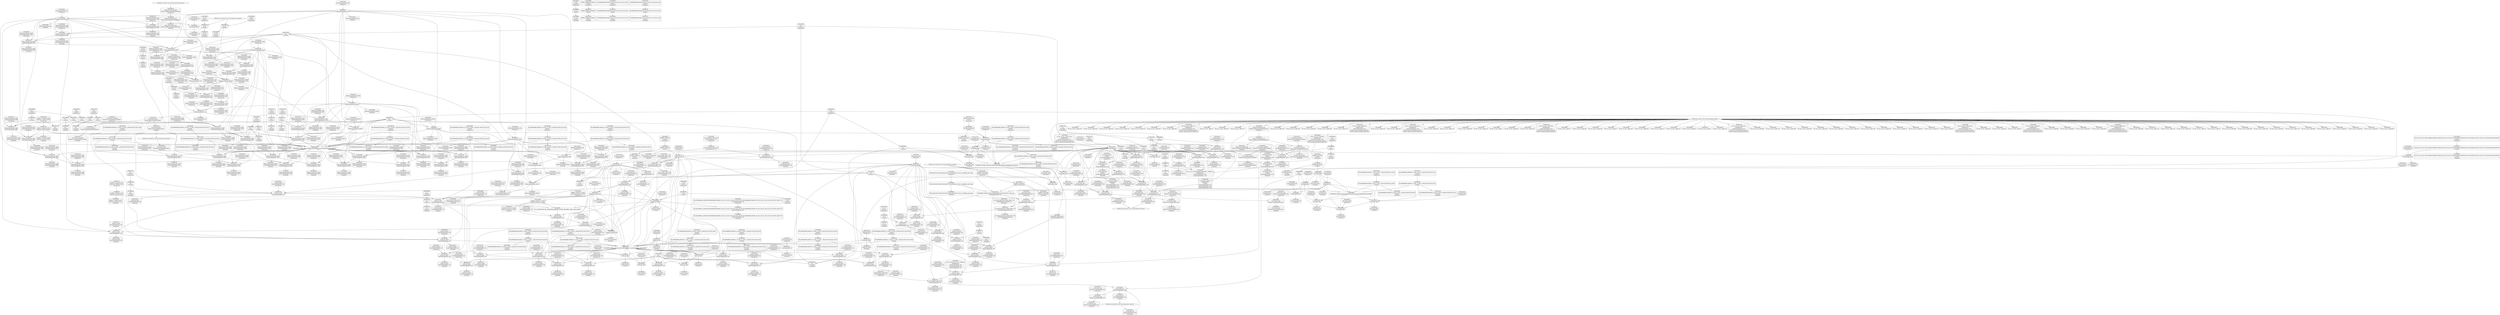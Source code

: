 digraph {
	CE0x549a490 [shape=record,shape=Mrecord,label="{CE0x549a490|selinux_ipc_permission:_tmp15|security/selinux/hooks.c,5493|*SummSink*}"]
	CE0x54733a0 [shape=record,shape=Mrecord,label="{CE0x54733a0|ipc_has_perm:_tmp}"]
	CE0x54dfa10 [shape=record,shape=Mrecord,label="{CE0x54dfa10|current_sid:_bb}"]
	CE0x549f810 [shape=record,shape=Mrecord,label="{CE0x549f810|%struct.task_struct*_(%struct.task_struct**)*_asm_movq_%gs:$_1:P_,$0_,_r,im,_dirflag_,_fpsr_,_flags_|*SummSource*}"]
	CE0x54d9a90 [shape=record,shape=Mrecord,label="{CE0x54d9a90|ipc_has_perm:_key|security/selinux/hooks.c,5134|*SummSource*}"]
	CE0x548d880 [shape=record,shape=Mrecord,label="{CE0x548d880|current_sid:_entry|*SummSource*}"]
	CE0x547f2f0 [shape=record,shape=Mrecord,label="{CE0x547f2f0|selinux_ipc_permission:_entry|*SummSource*}"]
	"CONST[source:2(external),value:0(static)][purpose:{operation}]"
	CE0x549e090 [shape=record,shape=Mrecord,label="{CE0x549e090|selinux_ipc_permission:_conv9|security/selinux/hooks.c,5491|*SummSink*}"]
	CE0x54a57e0 [shape=record,shape=Mrecord,label="{CE0x54a57e0|_ret_i32_%call2,_!dbg_!27728|security/selinux/hooks.c,5136}"]
	CE0x54a0310 [shape=record,shape=Mrecord,label="{CE0x54a0310|_call_void_mcount()_#3|*SummSink*}"]
	CE0x54a86d0 [shape=record,shape=Mrecord,label="{CE0x54a86d0|selinux_ipc_permission:_retval.0|*SummSink*}"]
	CE0x54f83a0 [shape=record,shape=Mrecord,label="{CE0x54f83a0|current_sid:_tmp19|security/selinux/hooks.c,218|*SummSource*}"]
	CE0x548c5f0 [shape=record,shape=Mrecord,label="{CE0x548c5f0|current_sid:_tobool|security/selinux/hooks.c,218|*SummSource*}"]
	CE0x54a42b0 [shape=record,shape=Mrecord,label="{CE0x54a42b0|selinux_ipc_permission:_call|security/selinux/hooks.c,5496|*SummSink*}"]
	CE0x54c8820 [shape=record,shape=Mrecord,label="{CE0x54c8820|current_sid:_tmp15|security/selinux/hooks.c,218|*SummSink*}"]
	CE0x5493820 [shape=record,shape=Mrecord,label="{CE0x5493820|i64*_getelementptr_inbounds_(_11_x_i64_,_11_x_i64_*___llvm_gcov_ctr125,_i64_0,_i64_6)|*Constant*|*SummSink*}"]
	CE0x54ca6f0 [shape=record,shape=Mrecord,label="{CE0x54ca6f0|80:_i32,_112:_i8*,_:_CRE_13,14_}"]
	CE0x54a5050 [shape=record,shape=Mrecord,label="{CE0x54a5050|selinux_ipc_permission:_ipcp|Function::selinux_ipc_permission&Arg::ipcp::|*SummSink*}"]
	CE0x54a9fc0 [shape=record,shape=Mrecord,label="{CE0x54a9fc0|selinux_ipc_permission:_tmp11|security/selinux/hooks.c,5490|*SummSource*}"]
	CE0x54a9e90 [shape=record,shape=Mrecord,label="{CE0x54a9e90|selinux_ipc_permission:_tmp11|security/selinux/hooks.c,5490}"]
	CE0x54cf2a0 [shape=record,shape=Mrecord,label="{CE0x54cf2a0|i32_22|*Constant*|*SummSource*}"]
	CE0x5473570 [shape=record,shape=Mrecord,label="{CE0x5473570|i64*_getelementptr_inbounds_(_2_x_i64_,_2_x_i64_*___llvm_gcov_ctr294,_i64_0,_i64_0)|*Constant*|*SummSink*}"]
	CE0x54a4ea0 [shape=record,shape=Mrecord,label="{CE0x54a4ea0|selinux_ipc_permission:_ipcp|Function::selinux_ipc_permission&Arg::ipcp::}"]
	CE0x54e4130 [shape=record,shape=Mrecord,label="{CE0x54e4130|current_sid:_do.body|*SummSink*}"]
	CE0x549b700 [shape=record,shape=Mrecord,label="{CE0x549b700|selinux_ipc_permission:_if.end13|*SummSink*}"]
	CE0x54736d0 [shape=record,shape=Mrecord,label="{CE0x54736d0|i64*_getelementptr_inbounds_(_2_x_i64_,_2_x_i64_*___llvm_gcov_ctr294,_i64_0,_i64_0)|*Constant*}"]
	CE0x54a18a0 [shape=record,shape=Mrecord,label="{CE0x54a18a0|i64_8|*Constant*}"]
	CE0x54cc210 [shape=record,shape=Mrecord,label="{CE0x54cc210|ipc_has_perm:_security|security/selinux/hooks.c,5131|*SummSink*}"]
	CE0x54ce4b0 [shape=record,shape=Mrecord,label="{CE0x54ce4b0|i32_78|*Constant*}"]
	CE0x54d1960 [shape=record,shape=Mrecord,label="{CE0x54d1960|current_sid:_tmp24|security/selinux/hooks.c,220|*SummSource*}"]
	CE0x54da000 [shape=record,shape=Mrecord,label="{CE0x54da000|ipc_has_perm:_tmp6|*LoadInst*|security/selinux/hooks.c,5134|*SummSink*}"]
	CE0x54a5a30 [shape=record,shape=Mrecord,label="{CE0x54a5a30|ipc_has_perm:_perms|Function::ipc_has_perm&Arg::perms::|*SummSink*}"]
	CE0x54f80a0 [shape=record,shape=Mrecord,label="{CE0x54f80a0|current_sid:_tmp17|security/selinux/hooks.c,218|*SummSource*}"]
	CE0x54cb230 [shape=record,shape=Mrecord,label="{CE0x54cb230|80:_i32,_112:_i8*,_:_CRE_25,26_}"]
	CE0x54988a0 [shape=record,shape=Mrecord,label="{CE0x54988a0|selinux_ipc_permission:_tmp3|security/selinux/hooks.c,5488}"]
	CE0x54f8790 [shape=record,shape=Mrecord,label="{CE0x54f8790|current_sid:_tmp18|security/selinux/hooks.c,218|*SummSink*}"]
	CE0x54e3a40 [shape=record,shape=Mrecord,label="{CE0x54e3a40|current_sid:_tmp5|security/selinux/hooks.c,218}"]
	CE0x54ad760 [shape=record,shape=Mrecord,label="{CE0x54ad760|80:_i32,_112:_i8*,_:_CRE_56,57_}"]
	CE0x54ab600 [shape=record,shape=Mrecord,label="{CE0x54ab600|selinux_ipc_permission:_tmp18|security/selinux/hooks.c,5494}"]
	CE0x5498bb0 [shape=record,shape=Mrecord,label="{CE0x5498bb0|selinux_ipc_permission:_tmp3|security/selinux/hooks.c,5488|*SummSink*}"]
	CE0x54eb880 [shape=record,shape=Mrecord,label="{CE0x54eb880|current_sid:_tmp13|security/selinux/hooks.c,218|*SummSource*}"]
	"CONST[source:2(external),value:2(dynamic)][purpose:{subject}]"
	CE0x54af8a0 [shape=record,shape=Mrecord,label="{CE0x54af8a0|ipc_has_perm:_tmp4|*LoadInst*|security/selinux/hooks.c,5131|*SummSink*}"]
	CE0x4f18e00 [shape=record,shape=Mrecord,label="{CE0x4f18e00|selinux_ipc_permission:_conv1|security/selinux/hooks.c,5489|*SummSink*}"]
	CE0x54e3bb0 [shape=record,shape=Mrecord,label="{CE0x54e3bb0|current_sid:_tmp5|security/selinux/hooks.c,218|*SummSource*}"]
	CE0x549d2e0 [shape=record,shape=Mrecord,label="{CE0x549d2e0|i64*_getelementptr_inbounds_(_12_x_i64_,_12_x_i64_*___llvm_gcov_ctr293,_i64_0,_i64_9)|*Constant*|*SummSource*}"]
	CE0x5498770 [shape=record,shape=Mrecord,label="{CE0x5498770|i64_5|*Constant*|*SummSink*}"]
	CE0x5484100 [shape=record,shape=Mrecord,label="{CE0x5484100|_call_void_mcount()_#3}"]
	CE0x54d48e0 [shape=record,shape=Mrecord,label="{CE0x54d48e0|GLOBAL:_current_task|Global_var:current_task}"]
	CE0x54e5650 [shape=record,shape=Mrecord,label="{CE0x54e5650|get_current:_tmp1}"]
	CE0x547ad30 [shape=record,shape=Mrecord,label="{CE0x547ad30|selinux_ipc_permission:_tmp4|security/selinux/hooks.c,5488|*SummSource*}"]
	CE0x54893f0 [shape=record,shape=Mrecord,label="{CE0x54893f0|selinux_ipc_permission:_and|security/selinux/hooks.c,5488}"]
	CE0x54cbaa0 [shape=record,shape=Mrecord,label="{CE0x54cbaa0|80:_i32,_112:_i8*,_:_CRE_34,35_}"]
	CE0x54cc020 [shape=record,shape=Mrecord,label="{CE0x54cc020|i32_10|*Constant*}"]
	CE0x54ab8f0 [shape=record,shape=Mrecord,label="{CE0x54ab8f0|selinux_ipc_permission:_tmp19|security/selinux/hooks.c,5494|*SummSink*}"]
	CE0x54a4a90 [shape=record,shape=Mrecord,label="{CE0x54a4a90|ipc_has_perm:_entry}"]
	CE0x54972a0 [shape=record,shape=Mrecord,label="{CE0x54972a0|selinux_ipc_permission:_tmp2|security/selinux/hooks.c,5488|*SummSink*}"]
	CE0x54d97d0 [shape=record,shape=Mrecord,label="{CE0x54d97d0|i32_3|*Constant*|*SummSink*}"]
	CE0x54f9dd0 [shape=record,shape=Mrecord,label="{CE0x54f9dd0|i32_218|*Constant*}"]
	CE0x54ccb00 [shape=record,shape=Mrecord,label="{CE0x54ccb00|current_sid:_tmp20|security/selinux/hooks.c,218}"]
	CE0x54ae660 [shape=record,shape=Mrecord,label="{CE0x54ae660|80:_i32,_112:_i8*,_:_CRE_72,73_|*MultipleSource*|security/selinux/hooks.c,5131|Function::ipc_has_perm&Arg::ipc_perms::|Function::selinux_ipc_permission&Arg::ipcp::}"]
	CE0x54cdab0 [shape=record,shape=Mrecord,label="{CE0x54cdab0|GLOBAL:_get_current|*Constant*|*SummSource*}"]
	CE0x547f780 [shape=record,shape=Mrecord,label="{CE0x547f780|selinux_ipc_permission:_tmp12|security/selinux/hooks.c,5491|*SummSink*}"]
	CE0x54d9ee0 [shape=record,shape=Mrecord,label="{CE0x54d9ee0|ipc_has_perm:_tmp6|*LoadInst*|security/selinux/hooks.c,5134|*SummSource*}"]
	CE0x54c99f0 [shape=record,shape=Mrecord,label="{CE0x54c99f0|80:_i32,_112:_i8*,_:_CRE_3,4_}"]
	CE0x54ede60 [shape=record,shape=Mrecord,label="{CE0x54ede60|i64*_getelementptr_inbounds_(_2_x_i64_,_2_x_i64_*___llvm_gcov_ctr98,_i64_0,_i64_1)|*Constant*}"]
	CE0x549e910 [shape=record,shape=Mrecord,label="{CE0x549e910|i64_2|*Constant*}"]
	CE0x5529b10 [shape=record,shape=Mrecord,label="{CE0x5529b10|get_current:_tmp4|./arch/x86/include/asm/current.h,14}"]
	CE0x54e7680 [shape=record,shape=Mrecord,label="{CE0x54e7680|current_sid:_tmp7|security/selinux/hooks.c,218|*SummSink*}"]
	CE0x54f8f00 [shape=record,shape=Mrecord,label="{CE0x54f8f00|i64*_getelementptr_inbounds_(_11_x_i64_,_11_x_i64_*___llvm_gcov_ctr125,_i64_0,_i64_10)|*Constant*|*SummSource*}"]
	CE0x54ca420 [shape=record,shape=Mrecord,label="{CE0x54ca420|80:_i32,_112:_i8*,_:_CRE_10,11_}"]
	CE0x54a6cb0 [shape=record,shape=Mrecord,label="{CE0x54a6cb0|_ret_i32_%retval.0,_!dbg_!27733|security/selinux/hooks.c,5497}"]
	CE0x549d1b0 [shape=record,shape=Mrecord,label="{CE0x549d1b0|i64*_getelementptr_inbounds_(_12_x_i64_,_12_x_i64_*___llvm_gcov_ctr293,_i64_0,_i64_9)|*Constant*}"]
	CE0x54998e0 [shape=record,shape=Mrecord,label="{CE0x54998e0|i64*_getelementptr_inbounds_(_2_x_i64_,_2_x_i64_*___llvm_gcov_ctr294,_i64_0,_i64_1)|*Constant*|*SummSink*}"]
	CE0x549f6e0 [shape=record,shape=Mrecord,label="{CE0x549f6e0|%struct.task_struct*_(%struct.task_struct**)*_asm_movq_%gs:$_1:P_,$0_,_r,im,_dirflag_,_fpsr_,_flags_}"]
	CE0x5492f60 [shape=record,shape=Mrecord,label="{CE0x5492f60|ipc_has_perm:_call|security/selinux/hooks.c,5129|*SummSink*}"]
	CE0x5473d60 [shape=record,shape=Mrecord,label="{CE0x5473d60|ipc_has_perm:_tmp2|*SummSink*}"]
	CE0x54eec90 [shape=record,shape=Mrecord,label="{CE0x54eec90|current_sid:_tmp10|security/selinux/hooks.c,218|*SummSink*}"]
	CE0x5479c40 [shape=record,shape=Mrecord,label="{CE0x5479c40|selinux_ipc_permission:_tmp5|security/selinux/hooks.c,5488|*SummSource*}"]
	CE0x54de710 [shape=record,shape=Mrecord,label="{CE0x54de710|avc_has_perm:_tclass|Function::avc_has_perm&Arg::tclass::|*SummSource*}"]
	CE0x54dd6d0 [shape=record,shape=Mrecord,label="{CE0x54dd6d0|ipc_has_perm:_sclass|security/selinux/hooks.c,5136|*SummSink*}"]
	CE0x54e8ef0 [shape=record,shape=Mrecord,label="{CE0x54e8ef0|i1_true|*Constant*|*SummSink*}"]
	CE0x5479450 [shape=record,shape=Mrecord,label="{CE0x5479450|selinux_ipc_permission:_if.then}"]
	CE0x54cf4d0 [shape=record,shape=Mrecord,label="{CE0x54cf4d0|i32_22|*Constant*|*SummSink*}"]
	CE0x54d0080 [shape=record,shape=Mrecord,label="{CE0x54d0080|current_sid:_tmp23|security/selinux/hooks.c,218}"]
	CE0x54f9880 [shape=record,shape=Mrecord,label="{CE0x54f9880|GLOBAL:_lockdep_rcu_suspicious|*Constant*|*SummSource*}"]
	CE0x5488160 [shape=record,shape=Mrecord,label="{CE0x5488160|selinux_ipc_permission:_bb}"]
	CE0x54ee2a0 [shape=record,shape=Mrecord,label="{CE0x54ee2a0|COLLAPSED:_GCMRE___llvm_gcov_ctr125_internal_global_11_x_i64_zeroinitializer:_elem_0:default:}"]
	CE0x547f990 [shape=record,shape=Mrecord,label="{CE0x547f990|selinux_ipc_permission:_tmp13|security/selinux/hooks.c,5491|*SummSink*}"]
	CE0x54ae480 [shape=record,shape=Mrecord,label="{CE0x54ae480|80:_i32,_112:_i8*,_:_CRE_70,71_}"]
	CE0x5487a00 [shape=record,shape=Mrecord,label="{CE0x5487a00|i64*_getelementptr_inbounds_(_2_x_i64_,_2_x_i64_*___llvm_gcov_ctr98,_i64_0,_i64_1)|*Constant*|*SummSink*}"]
	CE0x54ad850 [shape=record,shape=Mrecord,label="{CE0x54ad850|80:_i32,_112:_i8*,_:_CRE_57,58_}"]
	CE0x5486430 [shape=record,shape=Mrecord,label="{CE0x5486430|selinux_ipc_permission:_flag|Function::selinux_ipc_permission&Arg::flag::|*SummSource*}"]
	CE0x5483a80 [shape=record,shape=Mrecord,label="{CE0x5483a80|i32_1|*Constant*|*SummSink*}"]
	CE0x54e0640 [shape=record,shape=Mrecord,label="{CE0x54e0640|GLOBAL:___llvm_gcov_ctr125|Global_var:__llvm_gcov_ctr125}"]
	CE0x54e32e0 [shape=record,shape=Mrecord,label="{CE0x54e32e0|current_sid:_tmp3}"]
	CE0x54de360 [shape=record,shape=Mrecord,label="{CE0x54de360|i32_(i32,_i32,_i16,_i32,_%struct.common_audit_data*)*_bitcast_(i32_(i32,_i32,_i16,_i32,_%struct.common_audit_data.495*)*_avc_has_perm_to_i32_(i32,_i32,_i16,_i32,_%struct.common_audit_data*)*)|*Constant*|*SummSource*}"]
	CE0x549fd00 [shape=record,shape=Mrecord,label="{CE0x549fd00|get_current:_tmp3}"]
	CE0x54cb140 [shape=record,shape=Mrecord,label="{CE0x54cb140|80:_i32,_112:_i8*,_:_CRE_24,25_}"]
	CE0x54adc10 [shape=record,shape=Mrecord,label="{CE0x54adc10|80:_i32,_112:_i8*,_:_CRE_61,62_}"]
	CE0x549b380 [shape=record,shape=Mrecord,label="{CE0x549b380|i32_146|*Constant*|*SummSource*}"]
	CE0x547a100 [shape=record,shape=Mrecord,label="{CE0x547a100|i32_1|*Constant*|*SummSource*}"]
	CE0x5485760 [shape=record,shape=Mrecord,label="{CE0x5485760|selinux_ipc_permission:_return}"]
	CE0x54945e0 [shape=record,shape=Mrecord,label="{CE0x54945e0|i64*_getelementptr_inbounds_(_12_x_i64_,_12_x_i64_*___llvm_gcov_ctr293,_i64_0,_i64_0)|*Constant*|*SummSource*}"]
	CE0x54adee0 [shape=record,shape=Mrecord,label="{CE0x54adee0|80:_i32,_112:_i8*,_:_CRE_64,65_}"]
	CE0x54e48a0 [shape=record,shape=Mrecord,label="{CE0x54e48a0|current_sid:_tmp5|security/selinux/hooks.c,218|*SummSink*}"]
	CE0x54de010 [shape=record,shape=Mrecord,label="{CE0x54de010|ipc_has_perm:_call2|security/selinux/hooks.c,5136|*SummSink*}"]
	CE0x54ec730 [shape=record,shape=Mrecord,label="{CE0x54ec730|current_sid:_if.then|*SummSink*}"]
	CE0x54ebf80 [shape=record,shape=Mrecord,label="{CE0x54ebf80|current_sid:_tmp12|security/selinux/hooks.c,218|*SummSource*}"]
	CE0x549a8e0 [shape=record,shape=Mrecord,label="{CE0x549a8e0|selinux_ipc_permission:_tmp16|security/selinux/hooks.c,5493|*SummSink*}"]
	CE0x547a260 [shape=record,shape=Mrecord,label="{CE0x547a260|selinux_ipc_permission:_conv3|security/selinux/hooks.c,5490}"]
	CE0x54e42a0 [shape=record,shape=Mrecord,label="{CE0x54e42a0|current_sid:_if.end}"]
	CE0x54c9220 [shape=record,shape=Mrecord,label="{CE0x54c9220|i8_1|*Constant*}"]
	CE0x54d0aa0 [shape=record,shape=Mrecord,label="{CE0x54d0aa0|current_sid:_sid|security/selinux/hooks.c,220|*SummSource*}"]
	CE0x54a8e70 [shape=record,shape=Mrecord,label="{CE0x54a8e70|i64*_getelementptr_inbounds_(_12_x_i64_,_12_x_i64_*___llvm_gcov_ctr293,_i64_0,_i64_11)|*Constant*|*SummSink*}"]
	CE0x54f7ce0 [shape=record,shape=Mrecord,label="{CE0x54f7ce0|current_sid:_tmp17|security/selinux/hooks.c,218}"]
	CE0x54a6de0 [shape=record,shape=Mrecord,label="{CE0x54a6de0|_ret_i32_%retval.0,_!dbg_!27733|security/selinux/hooks.c,5497|*SummSource*}"]
	CE0x54caab0 [shape=record,shape=Mrecord,label="{CE0x54caab0|80:_i32,_112:_i8*,_:_CRE_17,18_}"]
	CE0x54aebc0 [shape=record,shape=Mrecord,label="{CE0x54aebc0|80:_i32,_112:_i8*,_:_CRE_84,88_|*MultipleSource*|security/selinux/hooks.c,5131|Function::ipc_has_perm&Arg::ipc_perms::|Function::selinux_ipc_permission&Arg::ipcp::}"]
	CE0x54acef0 [shape=record,shape=Mrecord,label="{CE0x54acef0|80:_i32,_112:_i8*,_:_CRE_47,48_}"]
	CE0x5496050 [shape=record,shape=Mrecord,label="{CE0x5496050|selinux_ipc_permission:_return|*SummSource*}"]
	CE0x54aaf20 [shape=record,shape=Mrecord,label="{CE0x54aaf20|avc_has_perm:_ssid|Function::avc_has_perm&Arg::ssid::|*SummSource*}"]
	CE0x54dd270 [shape=record,shape=Mrecord,label="{CE0x54dd270|ipc_has_perm:_tmp7|security/selinux/hooks.c,5136|*SummSink*}"]
	CE0x54d9510 [shape=record,shape=Mrecord,label="{CE0x54d9510|i8_4|*Constant*|*SummSink*}"]
	CE0x54aca40 [shape=record,shape=Mrecord,label="{CE0x54aca40|80:_i32,_112:_i8*,_:_CRE_42,43_}"]
	CE0x54af2b0 [shape=record,shape=Mrecord,label="{CE0x54af2b0|80:_i32,_112:_i8*,_:_CRE_104,112_|*MultipleSource*|security/selinux/hooks.c,5131|Function::ipc_has_perm&Arg::ipc_perms::|Function::selinux_ipc_permission&Arg::ipcp::}"]
	CE0x54a4cc0 [shape=record,shape=Mrecord,label="{CE0x54a4cc0|ipc_has_perm:_entry|*SummSink*}"]
	CE0x5488790 [shape=record,shape=Mrecord,label="{CE0x5488790|selinux_ipc_permission:_tmp21|security/selinux/hooks.c,5496|*SummSink*}"]
	CE0x5476030 [shape=record,shape=Mrecord,label="{CE0x5476030|selinux_ipc_permission:_tmp14|security/selinux/hooks.c,5493}"]
	CE0x54e3380 [shape=record,shape=Mrecord,label="{CE0x54e3380|current_sid:_tmp3|*SummSource*}"]
	CE0x54a79f0 [shape=record,shape=Mrecord,label="{CE0x54a79f0|ipc_has_perm:_bb}"]
	CE0x54d0200 [shape=record,shape=Mrecord,label="{CE0x54d0200|current_sid:_tmp23|security/selinux/hooks.c,218|*SummSource*}"]
	CE0x54ced80 [shape=record,shape=Mrecord,label="{CE0x54ced80|current_sid:_tmp21|security/selinux/hooks.c,218}"]
	CE0x54e1720 [shape=record,shape=Mrecord,label="{CE0x54e1720|get_current:_tmp|*SummSink*}"]
	CE0x54cbb90 [shape=record,shape=Mrecord,label="{CE0x54cbb90|80:_i32,_112:_i8*,_:_CRE_35,36_}"]
	CE0x54ddb00 [shape=record,shape=Mrecord,label="{CE0x54ddb00|ipc_has_perm:_tmp8|security/selinux/hooks.c,5136|*SummSink*}"]
	CE0x54951f0 [shape=record,shape=Mrecord,label="{CE0x54951f0|selinux_ipc_permission:_conv2|security/selinux/hooks.c,5489}"]
	CE0x54abb60 [shape=record,shape=Mrecord,label="{CE0x54abb60|selinux_ipc_permission:_tmp19|security/selinux/hooks.c,5494}"]
	CE0x54e2990 [shape=record,shape=Mrecord,label="{CE0x54e2990|GLOBAL:_current_sid.__warned|Global_var:current_sid.__warned|*SummSource*}"]
	"CONST[source:1(input),value:2(dynamic)][purpose:{operation}]"
	CE0x54df480 [shape=record,shape=Mrecord,label="{CE0x54df480|_ret_i32_%retval.0,_!dbg_!27728|security/selinux/avc.c,775|*SummSource*}"]
	CE0x54cd110 [shape=record,shape=Mrecord,label="{CE0x54cd110|current_sid:_tmp20|security/selinux/hooks.c,218|*SummSink*}"]
	CE0x54df810 [shape=record,shape=Mrecord,label="{CE0x54df810|current_sid:_bb|*SummSink*}"]
	CE0x54ce8c0 [shape=record,shape=Mrecord,label="{CE0x54ce8c0|current_sid:_cred|security/selinux/hooks.c,218|*SummSink*}"]
	CE0x54a6fe0 [shape=record,shape=Mrecord,label="{CE0x54a6fe0|_ret_i32_%retval.0,_!dbg_!27733|security/selinux/hooks.c,5497|*SummSink*}"]
	CE0x548c850 [shape=record,shape=Mrecord,label="{CE0x548c850|ipc_has_perm:_call|security/selinux/hooks.c,5129}"]
	CE0x5487900 [shape=record,shape=Mrecord,label="{CE0x5487900|selinux_ipc_permission:_if.then6}"]
	CE0x54f9a10 [shape=record,shape=Mrecord,label="{CE0x54f9a10|i8*_getelementptr_inbounds_(_25_x_i8_,_25_x_i8_*_.str3,_i32_0,_i32_0)|*Constant*}"]
	CE0x548df40 [shape=record,shape=Mrecord,label="{CE0x548df40|selinux_ipc_permission:_if.then6|*SummSource*}"]
	CE0x54926d0 [shape=record,shape=Mrecord,label="{CE0x54926d0|selinux_ipc_permission:_conv7|security/selinux/hooks.c,5491}"]
	CE0x54c8ff0 [shape=record,shape=Mrecord,label="{CE0x54c8ff0|current_sid:_tmp16|security/selinux/hooks.c,218|*SummSink*}"]
	CE0x54cb410 [shape=record,shape=Mrecord,label="{CE0x54cb410|80:_i32,_112:_i8*,_:_CRE_27,28_}"]
	CE0x54d99c0 [shape=record,shape=Mrecord,label="{CE0x54d99c0|ipc_has_perm:_key|security/selinux/hooks.c,5134}"]
	CE0x54f6cd0 [shape=record,shape=Mrecord,label="{CE0x54f6cd0|_call_void_lockdep_rcu_suspicious(i8*_getelementptr_inbounds_(_25_x_i8_,_25_x_i8_*_.str3,_i32_0,_i32_0),_i32_218,_i8*_getelementptr_inbounds_(_45_x_i8_,_45_x_i8_*_.str12,_i32_0,_i32_0))_#10,_!dbg_!27727|security/selinux/hooks.c,218}"]
	CE0x54996e0 [shape=record,shape=Mrecord,label="{CE0x54996e0|selinux_ipc_permission:_tmp6|security/selinux/hooks.c,5489|*SummSink*}"]
	CE0x54ef270 [shape=record,shape=Mrecord,label="{CE0x54ef270|i64*_getelementptr_inbounds_(_11_x_i64_,_11_x_i64_*___llvm_gcov_ctr125,_i64_0,_i64_0)|*Constant*}"]
	CE0x54a9ca0 [shape=record,shape=Mrecord,label="{CE0x54a9ca0|selinux_ipc_permission:_tmp10|security/selinux/hooks.c,5490|*SummSink*}"]
	CE0x54dfdb0 [shape=record,shape=Mrecord,label="{CE0x54dfdb0|current_sid:_call|security/selinux/hooks.c,218|*SummSource*}"]
	CE0x5473090 [shape=record,shape=Mrecord,label="{CE0x5473090|current_sid:_tmp1}"]
	CE0x54acfe0 [shape=record,shape=Mrecord,label="{CE0x54acfe0|80:_i32,_112:_i8*,_:_CRE_48,49_}"]
	CE0x5496470 [shape=record,shape=Mrecord,label="{CE0x5496470|selinux_ipc_permission:_cmp|security/selinux/hooks.c,5493}"]
	CE0x54946d0 [shape=record,shape=Mrecord,label="{CE0x54946d0|COLLAPSED:_GCMRE___llvm_gcov_ctr293_internal_global_12_x_i64_zeroinitializer:_elem_0:default:}"]
	CE0x54cf6a0 [shape=record,shape=Mrecord,label="{CE0x54cf6a0|current_sid:_security|security/selinux/hooks.c,218|*SummSource*}"]
	CE0x5479b20 [shape=record,shape=Mrecord,label="{CE0x5479b20|selinux_ipc_permission:_tmp4|security/selinux/hooks.c,5488|*SummSink*}"]
	CE0x54eb810 [shape=record,shape=Mrecord,label="{CE0x54eb810|current_sid:_tmp13|security/selinux/hooks.c,218}"]
	CE0x54ca7e0 [shape=record,shape=Mrecord,label="{CE0x54ca7e0|80:_i32,_112:_i8*,_:_CRE_14,15_}"]
	CE0x54dc500 [shape=record,shape=Mrecord,label="{CE0x54dc500|ipc_has_perm:_sid1|security/selinux/hooks.c,5136}"]
	CE0x54cfd50 [shape=record,shape=Mrecord,label="{CE0x54cfd50|current_sid:_tmp22|security/selinux/hooks.c,218|*SummSource*}"]
	CE0x54e66b0 [shape=record,shape=Mrecord,label="{CE0x54e66b0|i64_3|*Constant*}"]
	CE0x54e2290 [shape=record,shape=Mrecord,label="{CE0x54e2290|current_sid:_tmp7|security/selinux/hooks.c,218}"]
	CE0x549c830 [shape=record,shape=Mrecord,label="{CE0x549c830|selinux_ipc_permission:_av.0|*SummSource*}"]
	CE0x54ce6b0 [shape=record,shape=Mrecord,label="{CE0x54ce6b0|current_sid:_cred|security/selinux/hooks.c,218}"]
	CE0x54c9a60 [shape=record,shape=Mrecord,label="{CE0x54c9a60|80:_i32,_112:_i8*,_:_CRE_1,2_}"]
	CE0x54c9750 [shape=record,shape=Mrecord,label="{CE0x54c9750|_ret_i32_%tmp24,_!dbg_!27742|security/selinux/hooks.c,220}"]
	CE0x54da0b0 [shape=record,shape=Mrecord,label="{CE0x54da0b0|avc_has_perm:_entry|*SummSource*}"]
	CE0x54dc1e0 [shape=record,shape=Mrecord,label="{CE0x54dc1e0|ipc_has_perm:_ipc_id|security/selinux/hooks.c,5134|*SummSink*}"]
	CE0x54cde40 [shape=record,shape=Mrecord,label="{CE0x54cde40|get_current:_entry|*SummSource*}"]
	CE0x54ad1c0 [shape=record,shape=Mrecord,label="{CE0x54ad1c0|80:_i32,_112:_i8*,_:_CRE_50,51_}"]
	CE0x54ce2b0 [shape=record,shape=Mrecord,label="{CE0x54ce2b0|_ret_%struct.task_struct*_%tmp4,_!dbg_!27714|./arch/x86/include/asm/current.h,14|*SummSink*}"]
	CE0x54dfbb0 [shape=record,shape=Mrecord,label="{CE0x54dfbb0|current_sid:_bb|*SummSource*}"]
	CE0x5489990 [shape=record,shape=Mrecord,label="{CE0x5489990|selinux_ipc_permission:_tmp10|security/selinux/hooks.c,5490}"]
	CE0x54caba0 [shape=record,shape=Mrecord,label="{CE0x54caba0|80:_i32,_112:_i8*,_:_CRE_18,19_}"]
	CE0x54ae750 [shape=record,shape=Mrecord,label="{CE0x54ae750|80:_i32,_112:_i8*,_:_CRE_76,80_|*MultipleSource*|security/selinux/hooks.c,5131|Function::ipc_has_perm&Arg::ipc_perms::|Function::selinux_ipc_permission&Arg::ipcp::}"]
	CE0x54d9de0 [shape=record,shape=Mrecord,label="{CE0x54d9de0|ipc_has_perm:_sid1|security/selinux/hooks.c,5136|*SummSink*}"]
	CE0x54e6790 [shape=record,shape=Mrecord,label="{CE0x54e6790|i64_3|*Constant*|*SummSource*}"]
	CE0x54851a0 [shape=record,shape=Mrecord,label="{CE0x54851a0|selinux_ipc_permission:_tmp13|security/selinux/hooks.c,5491}"]
	CE0x5489ac0 [shape=record,shape=Mrecord,label="{CE0x5489ac0|selinux_ipc_permission:_tmp10|security/selinux/hooks.c,5490|*SummSource*}"]
	"CONST[source:0(mediator),value:2(dynamic)][purpose:{object}]"
	CE0x548d230 [shape=record,shape=Mrecord,label="{CE0x548d230|i64_1|*Constant*|*SummSink*}"]
	CE0x5483910 [shape=record,shape=Mrecord,label="{CE0x5483910|selinux_ipc_permission:_if.end13|*SummSource*}"]
	CE0x54a8440 [shape=record,shape=Mrecord,label="{CE0x54a8440|selinux_ipc_permission:_retval.0}"]
	CE0x54e1b30 [shape=record,shape=Mrecord,label="{CE0x54e1b30|i64*_getelementptr_inbounds_(_11_x_i64_,_11_x_i64_*___llvm_gcov_ctr125,_i64_0,_i64_0)|*Constant*|*SummSink*}"]
	CE0x54cd930 [shape=record,shape=Mrecord,label="{CE0x54cd930|GLOBAL:_get_current|*Constant*}"]
	CE0x54c9be0 [shape=record,shape=Mrecord,label="{CE0x54c9be0|80:_i32,_112:_i8*,_:_CRE_2,3_}"]
	CE0x549a870 [shape=record,shape=Mrecord,label="{CE0x549a870|selinux_ipc_permission:_tmp16|security/selinux/hooks.c,5493|*SummSource*}"]
	CE0x54dd470 [shape=record,shape=Mrecord,label="{CE0x54dd470|ipc_has_perm:_sclass|security/selinux/hooks.c,5136}"]
	CE0x5481f60 [shape=record,shape=Mrecord,label="{CE0x5481f60|selinux_ipc_permission:_if.end|*SummSource*}"]
	CE0x5498cb0 [shape=record,shape=Mrecord,label="{CE0x5498cb0|i64_128|*Constant*|*SummSource*}"]
	CE0x6967310 [shape=record,shape=Mrecord,label="{CE0x6967310|selinux_ipc_permission:_if.then12}"]
	CE0x54a6140 [shape=record,shape=Mrecord,label="{CE0x54a6140|selinux_ipc_permission:_tmp23|security/selinux/hooks.c,5497|*SummSink*}"]
	CE0x549ca30 [shape=record,shape=Mrecord,label="{CE0x549ca30|selinux_ipc_permission:_av.0|*SummSink*}"]
	CE0x54d9760 [shape=record,shape=Mrecord,label="{CE0x54d9760|i32_3|*Constant*|*SummSource*}"]
	CE0x54af3e0 [shape=record,shape=Mrecord,label="{CE0x54af3e0|80:_i32,_112:_i8*,_:_CRE_112,120_|*MultipleSource*|security/selinux/hooks.c,5131|Function::ipc_has_perm&Arg::ipc_perms::|Function::selinux_ipc_permission&Arg::ipcp::}"]
	CE0x54943e0 [shape=record,shape=Mrecord,label="{CE0x54943e0|selinux_ipc_permission:_return|*SummSink*}"]
	CE0x54deac0 [shape=record,shape=Mrecord,label="{CE0x54deac0|_ret_i32_%retval.0,_!dbg_!27728|security/selinux/avc.c,775}"]
	CE0x54ae1b0 [shape=record,shape=Mrecord,label="{CE0x54ae1b0|80:_i32,_112:_i8*,_:_CRE_67,68_}"]
	CE0x548dfb0 [shape=record,shape=Mrecord,label="{CE0x548dfb0|selinux_ipc_permission:_if.then6|*SummSink*}"]
	CE0x54aa120 [shape=record,shape=Mrecord,label="{CE0x54aa120|get_current:_tmp2}"]
	CE0x54efba0 [shape=record,shape=Mrecord,label="{CE0x54efba0|current_sid:_tmp11|security/selinux/hooks.c,218|*SummSource*}"]
	CE0x54a8ee0 [shape=record,shape=Mrecord,label="{CE0x54a8ee0|selinux_ipc_permission:_tmp22|security/selinux/hooks.c,5497|*SummSink*}"]
	CE0x54acd10 [shape=record,shape=Mrecord,label="{CE0x54acd10|80:_i32,_112:_i8*,_:_CRE_45,46_}"]
	CE0x54ca060 [shape=record,shape=Mrecord,label="{CE0x54ca060|80:_i32,_112:_i8*,_:_CRE_6,7_}"]
	CE0x54cac90 [shape=record,shape=Mrecord,label="{CE0x54cac90|80:_i32,_112:_i8*,_:_CRE_19,20_}"]
	CE0x54d1e30 [shape=record,shape=Mrecord,label="{CE0x54d1e30|get_current:_bb|*SummSource*}"]
	CE0x54a4f40 [shape=record,shape=Mrecord,label="{CE0x54a4f40|selinux_ipc_permission:_ipcp|Function::selinux_ipc_permission&Arg::ipcp::|*SummSource*}"]
	CE0x54841a0 [shape=record,shape=Mrecord,label="{CE0x54841a0|_call_void_mcount()_#3|*SummSource*}"]
	CE0x5474000 [shape=record,shape=Mrecord,label="{CE0x5474000|i64*_getelementptr_inbounds_(_11_x_i64_,_11_x_i64_*___llvm_gcov_ctr125,_i64_0,_i64_1)|*Constant*|*SummSource*}"]
	CE0x54adb20 [shape=record,shape=Mrecord,label="{CE0x54adb20|80:_i32,_112:_i8*,_:_CRE_60,61_}"]
	CE0x54d1f10 [shape=record,shape=Mrecord,label="{CE0x54d1f10|get_current:_bb|*SummSink*}"]
	CE0x549a060 [shape=record,shape=Mrecord,label="{CE0x549a060|get_current:_tmp|*SummSource*}"]
	CE0x54f9020 [shape=record,shape=Mrecord,label="{CE0x54f9020|current_sid:_tmp19|security/selinux/hooks.c,218|*SummSink*}"]
	CE0x54e2ac0 [shape=record,shape=Mrecord,label="{CE0x54e2ac0|GLOBAL:_current_sid.__warned|Global_var:current_sid.__warned|*SummSink*}"]
	CE0x54a5290 [shape=record,shape=Mrecord,label="{CE0x54a5290|ipc_has_perm:_perms|Function::ipc_has_perm&Arg::perms::}"]
	CE0x54ac140 [shape=record,shape=Mrecord,label="{CE0x54ac140|selinux_ipc_permission:_tmp20|security/selinux/hooks.c,5496}"]
	CE0x54cd690 [shape=record,shape=Mrecord,label="{CE0x54cd690|current_sid:_call4|security/selinux/hooks.c,218|*SummSink*}"]
	CE0x547ac00 [shape=record,shape=Mrecord,label="{CE0x547ac00|selinux_ipc_permission:_tmp4|security/selinux/hooks.c,5488}"]
	CE0x54d06c0 [shape=record,shape=Mrecord,label="{CE0x54d06c0|i32_1|*Constant*}"]
	CE0x54896e0 [shape=record,shape=Mrecord,label="{CE0x54896e0|selinux_ipc_permission:_tmp9|security/selinux/hooks.c,5490|*SummSink*}"]
	CE0x54dcb30 [shape=record,shape=Mrecord,label="{CE0x54dcb30|avc_has_perm:_entry}"]
	CE0x54aac50 [shape=record,shape=Mrecord,label="{CE0x54aac50|avc_has_perm:_requested|Function::avc_has_perm&Arg::requested::|*SummSink*}"]
	CE0x54c8e80 [shape=record,shape=Mrecord,label="{CE0x54c8e80|current_sid:_tmp16|security/selinux/hooks.c,218|*SummSource*}"]
	CE0x54a8010 [shape=record,shape=Mrecord,label="{CE0x54a8010|current_sid:_if.then}"]
	CE0x5496590 [shape=record,shape=Mrecord,label="{CE0x5496590|selinux_ipc_permission:_cmp|security/selinux/hooks.c,5493|*SummSource*}"]
	CE0x54edd80 [shape=record,shape=Mrecord,label="{CE0x54edd80|current_sid:_tmp10|security/selinux/hooks.c,218}"]
	CE0x54f02b0 [shape=record,shape=Mrecord,label="{CE0x54f02b0|current_sid:_if.end|*SummSink*}"]
	CE0x54971c0 [shape=record,shape=Mrecord,label="{CE0x54971c0|selinux_ipc_permission:_tmp2|security/selinux/hooks.c,5488|*SummSource*}"]
	CE0x4f18c60 [shape=record,shape=Mrecord,label="{CE0x4f18c60|selinux_ipc_permission:_conv1|security/selinux/hooks.c,5489|*SummSource*}"]
	CE0x54f74d0 [shape=record,shape=Mrecord,label="{CE0x54f74d0|i8*_getelementptr_inbounds_(_45_x_i8_,_45_x_i8_*_.str12,_i32_0,_i32_0)|*Constant*}"]
	CE0x54858d0 [shape=record,shape=Mrecord,label="{CE0x54858d0|selinux_ipc_permission:_if.end10|*SummSink*}"]
	CE0x54a40f0 [shape=record,shape=Mrecord,label="{CE0x54a40f0|selinux_ipc_permission:_call|security/selinux/hooks.c,5496|*SummSource*}"]
	CE0x54f7ae0 [shape=record,shape=Mrecord,label="{CE0x54f7ae0|i64*_getelementptr_inbounds_(_11_x_i64_,_11_x_i64_*___llvm_gcov_ctr125,_i64_0,_i64_9)|*Constant*|*SummSource*}"]
	CE0x4d50fd0 [shape=record,shape=Mrecord,label="{CE0x4d50fd0|selinux_ipc_permission:_conv|security/selinux/hooks.c,5488}"]
	CE0x54a5850 [shape=record,shape=Mrecord,label="{CE0x54a5850|ipc_has_perm:_perms|Function::ipc_has_perm&Arg::perms::|*SummSource*}"]
	CE0x5485d80 [shape=record,shape=Mrecord,label="{CE0x5485d80|selinux_ipc_permission:_av.1|*SummSource*}"]
	CE0x5473f60 [shape=record,shape=Mrecord,label="{CE0x5473f60|i64*_getelementptr_inbounds_(_11_x_i64_,_11_x_i64_*___llvm_gcov_ctr125,_i64_0,_i64_1)|*Constant*}"]
	CE0x54e50c0 [shape=record,shape=Mrecord,label="{CE0x54e50c0|current_sid:_tobool1|security/selinux/hooks.c,218}"]
	CE0x5529a20 [shape=record,shape=Mrecord,label="{CE0x5529a20|get_current:_tmp2|*SummSink*}"]
	CE0x54a1b00 [shape=record,shape=Mrecord,label="{CE0x54a1b00|i64*_getelementptr_inbounds_(_12_x_i64_,_12_x_i64_*___llvm_gcov_ctr293,_i64_0,_i64_6)|*Constant*|*SummSource*}"]
	CE0x54ca9c0 [shape=record,shape=Mrecord,label="{CE0x54ca9c0|80:_i32,_112:_i8*,_:_CRE_16,17_}"]
	CE0x54df2c0 [shape=record,shape=Mrecord,label="{CE0x54df2c0|avc_has_perm:_auditdata|Function::avc_has_perm&Arg::auditdata::|*SummSink*}"]
	CE0x54f89c0 [shape=record,shape=Mrecord,label="{CE0x54f89c0|current_sid:_tmp19|security/selinux/hooks.c,218}"]
	CE0x5475f50 [shape=record,shape=Mrecord,label="{CE0x5475f50|i64_8|*Constant*|*SummSink*}"]
	CE0x54de5e0 [shape=record,shape=Mrecord,label="{CE0x54de5e0|avc_has_perm:_tclass|Function::avc_has_perm&Arg::tclass::}"]
	CE0x54a7f30 [shape=record,shape=Mrecord,label="{CE0x54a7f30|current_sid:_land.lhs.true2|*SummSink*}"]
	CE0x5476620 [shape=record,shape=Mrecord,label="{CE0x5476620|selinux_ipc_permission:_if.end}"]
	CE0x5488600 [shape=record,shape=Mrecord,label="{CE0x5488600|i64*_getelementptr_inbounds_(_12_x_i64_,_12_x_i64_*___llvm_gcov_ctr293,_i64_0,_i64_10)|*Constant*|*SummSource*}"]
	CE0x5487420 [shape=record,shape=Mrecord,label="{CE0x5487420|selinux_ipc_permission:_if.end10|*SummSource*}"]
	CE0x548d460 [shape=record,shape=Mrecord,label="{CE0x548d460|GLOBAL:_current_sid|*Constant*}"]
	CE0x5497230 [shape=record,shape=Mrecord,label="{CE0x5497230|GLOBAL:___llvm_gcov_ctr293|Global_var:__llvm_gcov_ctr293}"]
	CE0x54df140 [shape=record,shape=Mrecord,label="{CE0x54df140|avc_has_perm:_auditdata|Function::avc_has_perm&Arg::auditdata::|*SummSource*}"]
	CE0x5499670 [shape=record,shape=Mrecord,label="{CE0x5499670|selinux_ipc_permission:_tmp6|security/selinux/hooks.c,5489}"]
	CE0x5479e80 [shape=record,shape=Mrecord,label="{CE0x5479e80|ipc_has_perm:_tmp1|*SummSink*}"]
	CE0x54edac0 [shape=record,shape=Mrecord,label="{CE0x54edac0|current_sid:_tmp9|security/selinux/hooks.c,218|*SummSink*}"]
	CE0x54ac950 [shape=record,shape=Mrecord,label="{CE0x54ac950|80:_i32,_112:_i8*,_:_CRE_41,42_}"]
	CE0x54cf170 [shape=record,shape=Mrecord,label="{CE0x54cf170|i32_22|*Constant*}"]
	CE0x54f0600 [shape=record,shape=Mrecord,label="{CE0x54f0600|current_sid:_do.end|*SummSink*}"]
	CE0x54ea160 [shape=record,shape=Mrecord,label="{CE0x54ea160|current_sid:_tmp2|*SummSource*}"]
	CE0x54ded10 [shape=record,shape=Mrecord,label="{CE0x54ded10|avc_has_perm:_requested|Function::avc_has_perm&Arg::requested::|*SummSource*}"]
	CE0x54dce40 [shape=record,shape=Mrecord,label="{CE0x54dce40|ipc_has_perm:_tmp7|security/selinux/hooks.c,5136}"]
	CE0x54d4d60 [shape=record,shape=Mrecord,label="{CE0x54d4d60|ipc_has_perm:_type|security/selinux/hooks.c,5133|*SummSource*}"]
	CE0x54a7e90 [shape=record,shape=Mrecord,label="{CE0x54a7e90|current_sid:_land.lhs.true2|*SummSource*}"]
	CE0x548a170 [shape=record,shape=Mrecord,label="{CE0x548a170|selinux_ipc_permission:_tmp2|security/selinux/hooks.c,5488}"]
	CE0x547cfe0 [shape=record,shape=Mrecord,label="{CE0x547cfe0|_call_void_mcount()_#3|*SummSink*}"]
	CE0x54e2120 [shape=record,shape=Mrecord,label="{CE0x54e2120|current_sid:_tmp6|security/selinux/hooks.c,218|*SummSink*}"]
	CE0x54e7f40 [shape=record,shape=Mrecord,label="{CE0x54e7f40|current_sid:_land.lhs.true|*SummSink*}"]
	CE0x54c87b0 [shape=record,shape=Mrecord,label="{CE0x54c87b0|current_sid:_tmp15|security/selinux/hooks.c,218|*SummSource*}"]
	CE0x54891a0 [shape=record,shape=Mrecord,label="{CE0x54891a0|ipc_has_perm:_ipc_perms|Function::ipc_has_perm&Arg::ipc_perms::|*SummSink*}"]
	CE0x54882d0 [shape=record,shape=Mrecord,label="{CE0x54882d0|i64*_getelementptr_inbounds_(_12_x_i64_,_12_x_i64_*___llvm_gcov_ctr293,_i64_0,_i64_10)|*Constant*}"]
	CE0x548c9b0 [shape=record,shape=Mrecord,label="{CE0x548c9b0|ipc_has_perm:_tmp3|*SummSink*}"]
	CE0x54f8620 [shape=record,shape=Mrecord,label="{CE0x54f8620|current_sid:_tmp18|security/selinux/hooks.c,218|*SummSource*}"]
	CE0x548a010 [shape=record,shape=Mrecord,label="{CE0x548a010|i32_0|*Constant*|*SummSink*}"]
	CE0x54da2a0 [shape=record,shape=Mrecord,label="{CE0x54da2a0|avc_has_perm:_entry|*SummSink*}"]
	CE0x5483e90 [shape=record,shape=Mrecord,label="{CE0x5483e90|current_sid:_tmp3|*SummSink*}"]
	CE0x54a4600 [shape=record,shape=Mrecord,label="{CE0x54a4600|GLOBAL:_ipc_has_perm|*Constant*}"]
	CE0x54aafe0 [shape=record,shape=Mrecord,label="{CE0x54aafe0|avc_has_perm:_ssid|Function::avc_has_perm&Arg::ssid::|*SummSink*}"]
	CE0x54cb6e0 [shape=record,shape=Mrecord,label="{CE0x54cb6e0|80:_i32,_112:_i8*,_:_CRE_30,31_}"]
	CE0x54cc280 [shape=record,shape=Mrecord,label="{CE0x54cc280|80:_i32,_112:_i8*,_:_CRE_0,1_}"]
	CE0x54e0b80 [shape=record,shape=Mrecord,label="{CE0x54e0b80|GLOBAL:_current_task|Global_var:current_task|*SummSink*}"]
	CE0x54a93c0 [shape=record,shape=Mrecord,label="{CE0x54a93c0|i64*_getelementptr_inbounds_(_12_x_i64_,_12_x_i64_*___llvm_gcov_ctr293,_i64_0,_i64_3)|*Constant*|*SummSink*}"]
	CE0x54a5be0 [shape=record,shape=Mrecord,label="{CE0x54a5be0|selinux_ipc_permission:_tmp22|security/selinux/hooks.c,5497|*SummSource*}"]
	CE0x5473020 [shape=record,shape=Mrecord,label="{CE0x5473020|i64_1|*Constant*}"]
	CE0x54eb8f0 [shape=record,shape=Mrecord,label="{CE0x54eb8f0|current_sid:_tmp13|security/selinux/hooks.c,218|*SummSink*}"]
	CE0x54937b0 [shape=record,shape=Mrecord,label="{CE0x54937b0|current_sid:_tmp4|security/selinux/hooks.c,218}"]
	CE0x54ac0d0 [shape=record,shape=Mrecord,label="{CE0x54ac0d0|selinux_ipc_permission:_tmp20|security/selinux/hooks.c,5496|*SummSource*}"]
	CE0x5480280 [shape=record,shape=Mrecord,label="{CE0x5480280|i64_5|*Constant*}"]
	CE0x54d17d0 [shape=record,shape=Mrecord,label="{CE0x54d17d0|current_sid:_tmp24|security/selinux/hooks.c,220}"]
	CE0x549a740 [shape=record,shape=Mrecord,label="{CE0x549a740|selinux_ipc_permission:_tmp16|security/selinux/hooks.c,5493}"]
	CE0x54ad2b0 [shape=record,shape=Mrecord,label="{CE0x54ad2b0|80:_i32,_112:_i8*,_:_CRE_51,52_}"]
	CE0x54aef20 [shape=record,shape=Mrecord,label="{CE0x54aef20|80:_i32,_112:_i8*,_:_CRE_92,96_|*MultipleSource*|security/selinux/hooks.c,5131|Function::ipc_has_perm&Arg::ipc_perms::|Function::selinux_ipc_permission&Arg::ipcp::}"]
	CE0x54d4c80 [shape=record,shape=Mrecord,label="{CE0x54d4c80|ipc_has_perm:_type|security/selinux/hooks.c,5133}"]
	CE0x54cec00 [shape=record,shape=Mrecord,label="{CE0x54cec00|COLLAPSED:_GCMRE_current_task_external_global_%struct.task_struct*:_elem_0::|security/selinux/hooks.c,218}"]
	CE0x5499950 [shape=record,shape=Mrecord,label="{CE0x5499950|i64_1|*Constant*}"]
	CE0x548d6c0 [shape=record,shape=Mrecord,label="{CE0x548d6c0|GLOBAL:_current_sid|*Constant*|*SummSink*}"]
	CE0x54addf0 [shape=record,shape=Mrecord,label="{CE0x54addf0|80:_i32,_112:_i8*,_:_CRE_63,64_}"]
	CE0x54f0c70 [shape=record,shape=Mrecord,label="{CE0x54f0c70|current_sid:_tobool1|security/selinux/hooks.c,218|*SummSink*}"]
	CE0x54e9ad0 [shape=record,shape=Mrecord,label="{CE0x54e9ad0|current_sid:_tmp8|security/selinux/hooks.c,218|*SummSource*}"]
	CE0x54a74f0 [shape=record,shape=Mrecord,label="{CE0x54a74f0|COLLAPSED:_GCMRE___llvm_gcov_ctr294_internal_global_2_x_i64_zeroinitializer:_elem_0:default:}"]
	CE0x54deff0 [shape=record,shape=Mrecord,label="{CE0x54deff0|avc_has_perm:_auditdata|Function::avc_has_perm&Arg::auditdata::}"]
	CE0x549e3c0 [shape=record,shape=Mrecord,label="{CE0x549e3c0|selinux_ipc_permission:_tobool|security/selinux/hooks.c,5488|*SummSink*}"]
	CE0x54a8c40 [shape=record,shape=Mrecord,label="{CE0x54a8c40|i64*_getelementptr_inbounds_(_12_x_i64_,_12_x_i64_*___llvm_gcov_ctr293,_i64_0,_i64_11)|*Constant*}"]
	CE0x54f1b50 [shape=record,shape=Mrecord,label="{CE0x54f1b50|i64*_getelementptr_inbounds_(_11_x_i64_,_11_x_i64_*___llvm_gcov_ctr125,_i64_0,_i64_8)|*Constant*|*SummSource*}"]
	CE0x54af6c0 [shape=record,shape=Mrecord,label="{CE0x54af6c0|ipc_has_perm:_tmp4|*LoadInst*|security/selinux/hooks.c,5131|*SummSource*}"]
	CE0x54ce100 [shape=record,shape=Mrecord,label="{CE0x54ce100|_ret_%struct.task_struct*_%tmp4,_!dbg_!27714|./arch/x86/include/asm/current.h,14|*SummSource*}"]
	CE0x54b0510 [shape=record,shape=Mrecord,label="{CE0x54b0510|selinux_ipc_permission:_tmp11|security/selinux/hooks.c,5490|*SummSink*}"]
	CE0x54ce520 [shape=record,shape=Mrecord,label="{CE0x54ce520|i32_78|*Constant*|*SummSink*}"]
	CE0x54dccd0 [shape=record,shape=Mrecord,label="{CE0x54dccd0|0:_i16,_4:_i32,_:_CRE_4,8_|*MultipleSource*|*LoadInst*|security/selinux/hooks.c,5131|security/selinux/hooks.c,5131|security/selinux/hooks.c,5136}"]
	CE0x54d5400 [shape=record,shape=Mrecord,label="{CE0x54d5400|ipc_has_perm:_tmp5|security/selinux/hooks.c,5131|*SummSink*}"]
	CE0x54deba0 [shape=record,shape=Mrecord,label="{CE0x54deba0|avc_has_perm:_requested|Function::avc_has_perm&Arg::requested::}"]
	CE0x547f6a0 [shape=record,shape=Mrecord,label="{CE0x547f6a0|selinux_ipc_permission:_tmp12|security/selinux/hooks.c,5491}"]
	CE0x54d0d50 [shape=record,shape=Mrecord,label="{CE0x54d0d50|i64*_getelementptr_inbounds_(_2_x_i64_,_2_x_i64_*___llvm_gcov_ctr98,_i64_0,_i64_0)|*Constant*|*SummSink*}"]
	CE0x54ca600 [shape=record,shape=Mrecord,label="{CE0x54ca600|80:_i32,_112:_i8*,_:_CRE_12,13_}"]
	CE0x54db4f0 [shape=record,shape=Mrecord,label="{CE0x54db4f0|i32_(i32,_i32,_i16,_i32,_%struct.common_audit_data*)*_bitcast_(i32_(i32,_i32,_i16,_i32,_%struct.common_audit_data.495*)*_avc_has_perm_to_i32_(i32,_i32,_i16,_i32,_%struct.common_audit_data*)*)|*Constant*|*SummSink*}"]
	CE0x5489460 [shape=record,shape=Mrecord,label="{CE0x5489460|selinux_ipc_permission:_and|security/selinux/hooks.c,5488|*SummSink*}"]
	CE0x54a6c40 [shape=record,shape=Mrecord,label="{CE0x54a6c40|ipc_has_perm:_bb|*SummSink*}"]
	CE0x54ac770 [shape=record,shape=Mrecord,label="{CE0x54ac770|80:_i32,_112:_i8*,_:_CRE_39,40_}"]
	CE0x54e2040 [shape=record,shape=Mrecord,label="{CE0x54e2040|current_sid:_tmp6|security/selinux/hooks.c,218|*SummSource*}"]
	CE0x54cbdc0 [shape=record,shape=Mrecord,label="{CE0x54cbdc0|i32_0|*Constant*}"]
	CE0x54ab6e0 [shape=record,shape=Mrecord,label="{CE0x54ab6e0|selinux_ipc_permission:_tmp18|security/selinux/hooks.c,5494|*SummSink*}"]
	CE0x54a63e0 [shape=record,shape=Mrecord,label="{CE0x54a63e0|selinux_ipc_permission:_tmp23|security/selinux/hooks.c,5497}"]
	CE0x5489210 [shape=record,shape=Mrecord,label="{CE0x5489210|selinux_ipc_permission:_call|security/selinux/hooks.c,5496}"]
	CE0x547dcf0 [shape=record,shape=Mrecord,label="{CE0x547dcf0|current_sid:_tmp1|*SummSink*}"]
	CE0x54f8110 [shape=record,shape=Mrecord,label="{CE0x54f8110|current_sid:_tmp17|security/selinux/hooks.c,218|*SummSink*}"]
	CE0x54ed0f0 [shape=record,shape=Mrecord,label="{CE0x54ed0f0|_call_void_mcount()_#3|*SummSource*}"]
	CE0x5479de0 [shape=record,shape=Mrecord,label="{CE0x5479de0|ipc_has_perm:_tmp1|*SummSource*}"]
	CE0x5494ea0 [shape=record,shape=Mrecord,label="{CE0x5494ea0|selinux_ipc_permission:_if.then|*SummSink*}"]
	CE0x54f9f70 [shape=record,shape=Mrecord,label="{CE0x54f9f70|i32_218|*Constant*|*SummSource*}"]
	CE0x549e9f0 [shape=record,shape=Mrecord,label="{CE0x549e9f0|selinux_ipc_permission:_tmp8|security/selinux/hooks.c,5490|*SummSink*}"]
	CE0x54ad940 [shape=record,shape=Mrecord,label="{CE0x54ad940|80:_i32,_112:_i8*,_:_CRE_58,59_}"]
	CE0x54cb9b0 [shape=record,shape=Mrecord,label="{CE0x54cb9b0|80:_i32,_112:_i8*,_:_CRE_33,34_}"]
	CE0x549a290 [shape=record,shape=Mrecord,label="{CE0x549a290|selinux_ipc_permission:_tmp15|security/selinux/hooks.c,5493|*SummSource*}"]
	CE0x54ad0d0 [shape=record,shape=Mrecord,label="{CE0x54ad0d0|80:_i32,_112:_i8*,_:_CRE_49,50_}"]
	CE0x54a0c70 [shape=record,shape=Mrecord,label="{CE0x54a0c70|selinux_ipc_permission:_conv2|security/selinux/hooks.c,5489|*SummSink*}"]
	CE0x5483d10 [shape=record,shape=Mrecord,label="{CE0x5483d10|ipc_has_perm:_ad|security/selinux/hooks.c, 5128|*SummSink*}"]
	CE0x54e1130 [shape=record,shape=Mrecord,label="{CE0x54e1130|current_sid:_tmp14|security/selinux/hooks.c,218}"]
	CE0x5479cb0 [shape=record,shape=Mrecord,label="{CE0x5479cb0|i64*_getelementptr_inbounds_(_12_x_i64_,_12_x_i64_*___llvm_gcov_ctr293,_i64_0,_i64_3)|*Constant*}"]
	CE0x54cae70 [shape=record,shape=Mrecord,label="{CE0x54cae70|80:_i32,_112:_i8*,_:_CRE_21,22_}"]
	CE0x5492740 [shape=record,shape=Mrecord,label="{CE0x5492740|selinux_ipc_permission:_cmp|security/selinux/hooks.c,5493|*SummSink*}"]
	CE0x547ffd0 [shape=record,shape=Mrecord,label="{CE0x547ffd0|selinux_ipc_permission:_tobool5|security/selinux/hooks.c,5490|*SummSink*}"]
	CE0x548d1c0 [shape=record,shape=Mrecord,label="{CE0x548d1c0|selinux_ipc_permission:_tmp1|*SummSource*}"]
	CE0x54e8630 [shape=record,shape=Mrecord,label="{CE0x54e8630|current_sid:_tmp8|security/selinux/hooks.c,218}"]
	CE0x54efd10 [shape=record,shape=Mrecord,label="{CE0x54efd10|current_sid:_tmp11|security/selinux/hooks.c,218|*SummSink*}"]
	CE0x54a85a0 [shape=record,shape=Mrecord,label="{CE0x54a85a0|selinux_ipc_permission:_retval.0|*SummSource*}"]
	CE0x7130bd0 [shape=record,shape=Mrecord,label="{CE0x7130bd0|selinux_ipc_permission:_tmp|*SummSource*}"]
	CE0x54ac590 [shape=record,shape=Mrecord,label="{CE0x54ac590|80:_i32,_112:_i8*,_:_CRE_37,38_}"]
	CE0x54cb8c0 [shape=record,shape=Mrecord,label="{CE0x54cb8c0|80:_i32,_112:_i8*,_:_CRE_32,33_}"]
	CE0x54dbbf0 [shape=record,shape=Mrecord,label="{CE0x54dbbf0|ipc_has_perm:_u|security/selinux/hooks.c,5134|*SummSink*}"]
	CE0x54e98f0 [shape=record,shape=Mrecord,label="{CE0x54e98f0|0:_i8,_:_GCMR_current_sid.__warned_internal_global_i8_0,_section_.data.unlikely_,_align_1:_elem_0:default:}"]
	CE0x548d070 [shape=record,shape=Mrecord,label="{CE0x548d070|i64_1|*Constant*}"]
	"CONST[source:0(mediator),value:2(dynamic)][purpose:{subject}]"
	CE0x549bc50 [shape=record,shape=Mrecord,label="{CE0x549bc50|selinux_ipc_permission:_entry}"]
	CE0x54a68d0 [shape=record,shape=Mrecord,label="{CE0x54a68d0|selinux_ipc_permission:_tmp23|security/selinux/hooks.c,5497|*SummSource*}"]
	CE0x54dd8a0 [shape=record,shape=Mrecord,label="{CE0x54dd8a0|ipc_has_perm:_tmp8|security/selinux/hooks.c,5136}"]
	CE0x54cdf20 [shape=record,shape=Mrecord,label="{CE0x54cdf20|get_current:_entry|*SummSink*}"]
	CE0x548d960 [shape=record,shape=Mrecord,label="{CE0x548d960|current_sid:_entry|*SummSink*}"]
	CE0x54886b0 [shape=record,shape=Mrecord,label="{CE0x54886b0|i64*_getelementptr_inbounds_(_12_x_i64_,_12_x_i64_*___llvm_gcov_ctr293,_i64_0,_i64_10)|*Constant*|*SummSink*}"]
	CE0x5472f20 [shape=record,shape=Mrecord,label="{CE0x5472f20|current_sid:_tmp|*SummSink*}"]
	CE0x548cd70 [shape=record,shape=Mrecord,label="{CE0x548cd70|i64*_getelementptr_inbounds_(_11_x_i64_,_11_x_i64_*___llvm_gcov_ctr125,_i64_0,_i64_6)|*Constant*}"]
	CE0x54803d0 [shape=record,shape=Mrecord,label="{CE0x54803d0|_call_void_mcount()_#3}"]
	CE0x5494740 [shape=record,shape=Mrecord,label="{CE0x5494740|i64*_getelementptr_inbounds_(_12_x_i64_,_12_x_i64_*___llvm_gcov_ctr293,_i64_0,_i64_0)|*Constant*|*SummSink*}"]
	CE0x549e850 [shape=record,shape=Mrecord,label="{CE0x549e850|selinux_ipc_permission:_tobool|security/selinux/hooks.c,5488|*SummSource*}"]
	CE0x54a7d90 [shape=record,shape=Mrecord,label="{CE0x54a7d90|current_sid:_land.lhs.true2}"]
	CE0x5498e70 [shape=record,shape=Mrecord,label="{CE0x5498e70|i64_128|*Constant*|*SummSink*}"]
	CE0x54d4f00 [shape=record,shape=Mrecord,label="{CE0x54d4f00|0:_i8,_8:_i32,_24:_%struct.selinux_audit_data*,_:_SCMRE_0,1_|*MultipleSource*|security/selinux/hooks.c,5133|security/selinux/hooks.c, 5128}"]
	CE0x54efa90 [shape=record,shape=Mrecord,label="{CE0x54efa90|current_sid:_tmp11|security/selinux/hooks.c,218}"]
	CE0x54c9510 [shape=record,shape=Mrecord,label="{CE0x54c9510|i8_1|*Constant*|*SummSink*}"]
	"CONST[source:0(mediator),value:0(static)][purpose:{operation}]"
	CE0x54f8540 [shape=record,shape=Mrecord,label="{CE0x54f8540|current_sid:_tmp18|security/selinux/hooks.c,218}"]
	CE0x54d9e50 [shape=record,shape=Mrecord,label="{CE0x54d9e50|ipc_has_perm:_tmp6|*LoadInst*|security/selinux/hooks.c,5134}"]
	CE0x5476570 [shape=record,shape=Mrecord,label="{CE0x5476570|selinux_ipc_permission:_tmp15|security/selinux/hooks.c,5493}"]
	CE0x5495300 [shape=record,shape=Mrecord,label="{CE0x5495300|selinux_ipc_permission:_conv2|security/selinux/hooks.c,5489|*SummSource*}"]
	CE0x5494bc0 [shape=record,shape=Mrecord,label="{CE0x5494bc0|i64_256|*Constant*|*SummSink*}"]
	CE0x550f740 [shape=record,shape=Mrecord,label="{CE0x550f740|i64*_getelementptr_inbounds_(_2_x_i64_,_2_x_i64_*___llvm_gcov_ctr98,_i64_0,_i64_1)|*Constant*|*SummSource*}"]
	CE0x54ee310 [shape=record,shape=Mrecord,label="{CE0x54ee310|current_sid:_tmp|*SummSource*}"]
	CE0x547d990 [shape=record,shape=Mrecord,label="{CE0x547d990|ipc_has_perm:_tmp3}"]
	CE0x54828f0 [shape=record,shape=Mrecord,label="{CE0x54828f0|i64_0|*Constant*}"]
	CE0x54892c0 [shape=record,shape=Mrecord,label="{CE0x54892c0|i32_292|*Constant*|*SummSink*}"]
	CE0x548d770 [shape=record,shape=Mrecord,label="{CE0x548d770|current_sid:_entry}"]
	CE0x549db90 [shape=record,shape=Mrecord,label="{CE0x549db90|selinux_ipc_permission:_or8|security/selinux/hooks.c,5491|*SummSink*}"]
	CE0x548b0b0 [shape=record,shape=Mrecord,label="{CE0x548b0b0|selinux_ipc_permission:_tobool5|security/selinux/hooks.c,5490|*SummSource*}"]
	CE0x54ec930 [shape=record,shape=Mrecord,label="{CE0x54ec930|current_sid:_do.body|*SummSource*}"]
	CE0x54ec0f0 [shape=record,shape=Mrecord,label="{CE0x54ec0f0|current_sid:_tmp12|security/selinux/hooks.c,218|*SummSink*}"]
	CE0x5476130 [shape=record,shape=Mrecord,label="{CE0x5476130|selinux_ipc_permission:_tmp14|security/selinux/hooks.c,5493|*SummSource*}"]
	CE0x54e6580 [shape=record,shape=Mrecord,label="{CE0x54e6580|i64_2|*Constant*}"]
	CE0x54e2860 [shape=record,shape=Mrecord,label="{CE0x54e2860|GLOBAL:_current_sid.__warned|Global_var:current_sid.__warned}"]
	CE0x54ae390 [shape=record,shape=Mrecord,label="{CE0x54ae390|80:_i32,_112:_i8*,_:_CRE_69,70_}"]
	CE0x4d510d0 [shape=record,shape=Mrecord,label="{CE0x4d510d0|selinux_ipc_permission:_conv|security/selinux/hooks.c,5488|*SummSource*}"]
	CE0x54ce720 [shape=record,shape=Mrecord,label="{CE0x54ce720|current_sid:_sid|security/selinux/hooks.c,220|*SummSink*}"]
	CE0x54d03d0 [shape=record,shape=Mrecord,label="{CE0x54d03d0|current_sid:_tmp23|security/selinux/hooks.c,218|*SummSink*}"]
	CE0x547c650 [shape=record,shape=Mrecord,label="{CE0x547c650|i64*_getelementptr_inbounds_(_12_x_i64_,_12_x_i64_*___llvm_gcov_ctr293,_i64_0,_i64_6)|*Constant*}"]
	CE0x54dba30 [shape=record,shape=Mrecord,label="{CE0x54dba30|ipc_has_perm:_u|security/selinux/hooks.c,5134|*SummSource*}"]
	CE0x54938c0 [shape=record,shape=Mrecord,label="{CE0x54938c0|current_sid:_tmp4|security/selinux/hooks.c,218|*SummSource*}"]
	CE0x54e8d80 [shape=record,shape=Mrecord,label="{CE0x54e8d80|i1_true|*Constant*|*SummSource*}"]
	CE0x54f6d40 [shape=record,shape=Mrecord,label="{CE0x54f6d40|_call_void_lockdep_rcu_suspicious(i8*_getelementptr_inbounds_(_25_x_i8_,_25_x_i8_*_.str3,_i32_0,_i32_0),_i32_218,_i8*_getelementptr_inbounds_(_45_x_i8_,_45_x_i8_*_.str12,_i32_0,_i32_0))_#10,_!dbg_!27727|security/selinux/hooks.c,218|*SummSource*}"]
	CE0x54f7640 [shape=record,shape=Mrecord,label="{CE0x54f7640|i8*_getelementptr_inbounds_(_45_x_i8_,_45_x_i8_*_.str12,_i32_0,_i32_0)|*Constant*|*SummSink*}"]
	CE0x54c97c0 [shape=record,shape=Mrecord,label="{CE0x54c97c0|_ret_i32_%tmp24,_!dbg_!27742|security/selinux/hooks.c,220|*SummSource*}"]
	CE0x548cef0 [shape=record,shape=Mrecord,label="{CE0x548cef0|i64*_getelementptr_inbounds_(_11_x_i64_,_11_x_i64_*___llvm_gcov_ctr125,_i64_0,_i64_6)|*Constant*|*SummSource*}"]
	CE0x548af80 [shape=record,shape=Mrecord,label="{CE0x548af80|selinux_ipc_permission:_tobool5|security/selinux/hooks.c,5490}"]
	CE0x54a4930 [shape=record,shape=Mrecord,label="{CE0x54a4930|GLOBAL:_ipc_has_perm|*Constant*|*SummSink*}"]
	CE0x54ace00 [shape=record,shape=Mrecord,label="{CE0x54ace00|80:_i32,_112:_i8*,_:_CRE_46,47_}"]
	CE0x54d50e0 [shape=record,shape=Mrecord,label="{CE0x54d50e0|ipc_has_perm:_tmp5|security/selinux/hooks.c,5131}"]
	CE0x5472fb0 [shape=record,shape=Mrecord,label="{CE0x5472fb0|i64*_getelementptr_inbounds_(_11_x_i64_,_11_x_i64_*___llvm_gcov_ctr125,_i64_0,_i64_1)|*Constant*|*SummSink*}"]
	CE0x548a420 [shape=record,shape=Mrecord,label="{CE0x548a420|i64_0|*Constant*|*SummSource*}"]
	CE0x54cb7d0 [shape=record,shape=Mrecord,label="{CE0x54cb7d0|80:_i32,_112:_i8*,_:_CRE_31,32_}"]
	CE0x548af10 [shape=record,shape=Mrecord,label="{CE0x548af10|i64_4|*Constant*|*SummSink*}"]
	CE0x549dad0 [shape=record,shape=Mrecord,label="{CE0x549dad0|selinux_ipc_permission:_or8|security/selinux/hooks.c,5491|*SummSource*}"]
	CE0x5485c20 [shape=record,shape=Mrecord,label="{CE0x5485c20|selinux_ipc_permission:_av.1}"]
	CE0x54ec640 [shape=record,shape=Mrecord,label="{CE0x54ec640|current_sid:_if.then|*SummSource*}"]
	CE0x54e4340 [shape=record,shape=Mrecord,label="{CE0x54e4340|current_sid:_if.end|*SummSource*}"]
	CE0x547c730 [shape=record,shape=Mrecord,label="{CE0x547c730|selinux_ipc_permission:_tmp8|security/selinux/hooks.c,5490}"]
	CE0x54f0420 [shape=record,shape=Mrecord,label="{CE0x54f0420|current_sid:_do.end}"]
	CE0x5487b60 [shape=record,shape=Mrecord,label="{CE0x5487b60|selinux_ipc_permission:_bb|*SummSink*}"]
	CE0x54ca240 [shape=record,shape=Mrecord,label="{CE0x54ca240|80:_i32,_112:_i8*,_:_CRE_8,9_}"]
	CE0x54c93a0 [shape=record,shape=Mrecord,label="{CE0x54c93a0|i8_1|*Constant*|*SummSource*}"]
	CE0x54f8cb0 [shape=record,shape=Mrecord,label="{CE0x54f8cb0|i64*_getelementptr_inbounds_(_11_x_i64_,_11_x_i64_*___llvm_gcov_ctr125,_i64_0,_i64_10)|*Constant*}"]
	CE0x54af180 [shape=record,shape=Mrecord,label="{CE0x54af180|80:_i32,_112:_i8*,_:_CRE_100,102_|*MultipleSource*|security/selinux/hooks.c,5131|Function::ipc_has_perm&Arg::ipc_perms::|Function::selinux_ipc_permission&Arg::ipcp::}"]
	CE0x54ad580 [shape=record,shape=Mrecord,label="{CE0x54ad580|80:_i32,_112:_i8*,_:_CRE_54,55_}"]
	CE0x54dc0b0 [shape=record,shape=Mrecord,label="{CE0x54dc0b0|ipc_has_perm:_ipc_id|security/selinux/hooks.c,5134|*SummSource*}"]
	CE0x549e220 [shape=record,shape=Mrecord,label="{CE0x549e220|i64_2|*Constant*|*SummSink*}"]
	CE0x54d9270 [shape=record,shape=Mrecord,label="{CE0x54d9270|i8_4|*Constant*}"]
	CE0x54cad80 [shape=record,shape=Mrecord,label="{CE0x54cad80|80:_i32,_112:_i8*,_:_CRE_20,21_}"]
	CE0x5499000 [shape=record,shape=Mrecord,label="{CE0x5499000|selinux_ipc_permission:_or|security/selinux/hooks.c,5489|*SummSource*}"]
	CE0x54f8fb0 [shape=record,shape=Mrecord,label="{CE0x54f8fb0|i64*_getelementptr_inbounds_(_11_x_i64_,_11_x_i64_*___llvm_gcov_ctr125,_i64_0,_i64_10)|*Constant*|*SummSink*}"]
	CE0x54ce820 [shape=record,shape=Mrecord,label="{CE0x54ce820|current_sid:_cred|security/selinux/hooks.c,218|*SummSource*}"]
	CE0x54cefa0 [shape=record,shape=Mrecord,label="{CE0x54cefa0|current_sid:_tmp21|security/selinux/hooks.c,218|*SummSink*}"]
	CE0x5494e30 [shape=record,shape=Mrecord,label="{CE0x5494e30|selinux_ipc_permission:_if.then|*SummSource*}"]
	CE0x54e90d0 [shape=record,shape=Mrecord,label="{CE0x54e90d0|i64*_getelementptr_inbounds_(_11_x_i64_,_11_x_i64_*___llvm_gcov_ctr125,_i64_0,_i64_8)|*Constant*}"]
	CE0x54f7c70 [shape=record,shape=Mrecord,label="{CE0x54f7c70|i64*_getelementptr_inbounds_(_11_x_i64_,_11_x_i64_*___llvm_gcov_ctr125,_i64_0,_i64_9)|*Constant*|*SummSink*}"]
	CE0x54d09b0 [shape=record,shape=Mrecord,label="{CE0x54d09b0|current_sid:_sid|security/selinux/hooks.c,220}"]
	CE0x54a94f0 [shape=record,shape=Mrecord,label="{CE0x54a94f0|i64*_getelementptr_inbounds_(_12_x_i64_,_12_x_i64_*___llvm_gcov_ctr293,_i64_0,_i64_3)|*Constant*|*SummSource*}"]
	CE0x5474410 [shape=record,shape=Mrecord,label="{CE0x5474410|selinux_ipc_permission:_tobool|security/selinux/hooks.c,5488}"]
	CE0x54a8dc0 [shape=record,shape=Mrecord,label="{CE0x54a8dc0|i64*_getelementptr_inbounds_(_12_x_i64_,_12_x_i64_*___llvm_gcov_ctr293,_i64_0,_i64_11)|*Constant*|*SummSource*}"]
	CE0x54e0f60 [shape=record,shape=Mrecord,label="{CE0x54e0f60|i64*_getelementptr_inbounds_(_11_x_i64_,_11_x_i64_*___llvm_gcov_ctr125,_i64_0,_i64_8)|*Constant*|*SummSink*}"]
	CE0x54ab670 [shape=record,shape=Mrecord,label="{CE0x54ab670|selinux_ipc_permission:_tmp18|security/selinux/hooks.c,5494|*SummSource*}"]
	CE0x54a55d0 [shape=record,shape=Mrecord,label="{CE0x54a55d0|ipc_has_perm:_ipc_perms|Function::ipc_has_perm&Arg::ipc_perms::|*SummSource*}"]
	CE0x54f7910 [shape=record,shape=Mrecord,label="{CE0x54f7910|i64*_getelementptr_inbounds_(_11_x_i64_,_11_x_i64_*___llvm_gcov_ctr125,_i64_0,_i64_9)|*Constant*}"]
	CE0x54e3100 [shape=record,shape=Mrecord,label="{CE0x54e3100|current_sid:_call|security/selinux/hooks.c,218}"]
	CE0x547da80 [shape=record,shape=Mrecord,label="{CE0x547da80|current_sid:_tmp1|*SummSource*}"]
	CE0x5480360 [shape=record,shape=Mrecord,label="{CE0x5480360|selinux_ipc_permission:_flag|Function::selinux_ipc_permission&Arg::flag::}"]
	CE0x54dd5f0 [shape=record,shape=Mrecord,label="{CE0x54dd5f0|ipc_has_perm:_sclass|security/selinux/hooks.c,5136|*SummSource*}"]
	CE0x548c520 [shape=record,shape=Mrecord,label="{CE0x548c520|current_sid:_tobool|security/selinux/hooks.c,218}"]
	CE0x54c9d50 [shape=record,shape=Mrecord,label="{CE0x54c9d50|ipc_has_perm:_type|security/selinux/hooks.c,5133|*SummSink*}"]
	CE0x54d93c0 [shape=record,shape=Mrecord,label="{CE0x54d93c0|i8_4|*Constant*|*SummSource*}"]
	CE0x54cf5e0 [shape=record,shape=Mrecord,label="{CE0x54cf5e0|current_sid:_security|security/selinux/hooks.c,218}"]
	CE0x54de460 [shape=record,shape=Mrecord,label="{CE0x54de460|avc_has_perm:_tsid|Function::avc_has_perm&Arg::tsid::|*SummSink*}"]
	CE0x5498f90 [shape=record,shape=Mrecord,label="{CE0x5498f90|selinux_ipc_permission:_or|security/selinux/hooks.c,5489}"]
	CE0x54e7e70 [shape=record,shape=Mrecord,label="{CE0x54e7e70|current_sid:_land.lhs.true|*SummSource*}"]
	CE0x54d4820 [shape=record,shape=Mrecord,label="{CE0x54d4820|get_current:_tmp4|./arch/x86/include/asm/current.h,14|*SummSink*}"]
	CE0x54ea0f0 [shape=record,shape=Mrecord,label="{CE0x54ea0f0|current_sid:_tmp2}"]
	CE0x54cd3a0 [shape=record,shape=Mrecord,label="{CE0x54cd3a0|current_sid:_call4|security/selinux/hooks.c,218}"]
	CE0x5496950 [shape=record,shape=Mrecord,label="{CE0x5496950|selinux_ipc_permission:_if.end10}"]
	CE0x54cdd30 [shape=record,shape=Mrecord,label="{CE0x54cdd30|get_current:_entry}"]
	CE0x547a4e0 [shape=record,shape=Mrecord,label="{CE0x547a4e0|selinux_ipc_permission:_conv3|security/selinux/hooks.c,5490|*SummSink*}"]
	CE0x5488e30 [shape=record,shape=Mrecord,label="{CE0x5488e30|selinux_ipc_permission:_tmp21|security/selinux/hooks.c,5496|*SummSource*}"]
	CE0x54e55e0 [shape=record,shape=Mrecord,label="{CE0x54e55e0|i64_1|*Constant*}"]
	CE0x5486830 [shape=record,shape=Mrecord,label="{CE0x5486830|selinux_ipc_permission:_and4|security/selinux/hooks.c,5490|*SummSource*}"]
	CE0x54c9f70 [shape=record,shape=Mrecord,label="{CE0x54c9f70|80:_i32,_112:_i8*,_:_CRE_5,6_}"]
	CE0x54d1af0 [shape=record,shape=Mrecord,label="{CE0x54d1af0|current_sid:_tmp24|security/selinux/hooks.c,220|*SummSink*}"]
	CE0x54e7d70 [shape=record,shape=Mrecord,label="{CE0x54e7d70|current_sid:_land.lhs.true}"]
	CE0x54aedf0 [shape=record,shape=Mrecord,label="{CE0x54aedf0|80:_i32,_112:_i8*,_:_CRE_88,92_|*MultipleSource*|security/selinux/hooks.c,5131|Function::ipc_has_perm&Arg::ipc_perms::|Function::selinux_ipc_permission&Arg::ipcp::}"]
	CE0x5476240 [shape=record,shape=Mrecord,label="{CE0x5476240|selinux_ipc_permission:_tmp14|security/selinux/hooks.c,5493|*SummSink*}"]
	CE0x549f200 [shape=record,shape=Mrecord,label="{CE0x549f200|selinux_ipc_permission:_tmp17|security/selinux/hooks.c,5493}"]
	CE0x54a14a0 [shape=record,shape=Mrecord,label="{CE0x54a14a0|i64_7|*Constant*}"]
	CE0x54e07c0 [shape=record,shape=Mrecord,label="{CE0x54e07c0|GLOBAL:___llvm_gcov_ctr125|Global_var:__llvm_gcov_ctr125|*SummSource*}"]
	CE0x5472e20 [shape=record,shape=Mrecord,label="{CE0x5472e20|ipc_has_perm:_tmp2}"]
	CE0x54ee230 [shape=record,shape=Mrecord,label="{CE0x54ee230|current_sid:_tmp}"]
	CE0x5482340 [shape=record,shape=Mrecord,label="{CE0x5482340|i64_128|*Constant*}"]
	CE0x5494d40 [shape=record,shape=Mrecord,label="{CE0x5494d40|selinux_ipc_permission:_or8|security/selinux/hooks.c,5491}"]
	CE0x6b10230 [shape=record,shape=Mrecord,label="{CE0x6b10230|i32_292|*Constant*}"]
	CE0x54dd090 [shape=record,shape=Mrecord,label="{CE0x54dd090|ipc_has_perm:_tmp7|security/selinux/hooks.c,5136|*SummSource*}"]
	CE0x54cf710 [shape=record,shape=Mrecord,label="{CE0x54cf710|current_sid:_security|security/selinux/hooks.c,218|*SummSink*}"]
	CE0x54cfe50 [shape=record,shape=Mrecord,label="{CE0x54cfe50|current_sid:_tmp22|security/selinux/hooks.c,218|*SummSink*}"]
	CE0x54dda20 [shape=record,shape=Mrecord,label="{CE0x54dda20|ipc_has_perm:_tmp8|security/selinux/hooks.c,5136|*SummSource*}"]
	CE0x5493700 [shape=record,shape=Mrecord,label="{CE0x5493700|GLOBAL:___llvm_gcov_ctr293|Global_var:__llvm_gcov_ctr293|*SummSource*}"]
	CE0x54adfd0 [shape=record,shape=Mrecord,label="{CE0x54adfd0|80:_i32,_112:_i8*,_:_CRE_65,66_}"]
	CE0x54999c0 [shape=record,shape=Mrecord,label="{CE0x54999c0|ipc_has_perm:_tmp1}"]
	CE0x547c800 [shape=record,shape=Mrecord,label="{CE0x547c800|selinux_ipc_permission:_tmp8|security/selinux/hooks.c,5490|*SummSource*}"]
	CE0x5482b10 [shape=record,shape=Mrecord,label="{CE0x5482b10|GLOBAL:___llvm_gcov_ctr293|Global_var:__llvm_gcov_ctr293|*SummSink*}"]
	CE0x54de1e0 [shape=record,shape=Mrecord,label="{CE0x54de1e0|i32_(i32,_i32,_i16,_i32,_%struct.common_audit_data*)*_bitcast_(i32_(i32,_i32,_i16,_i32,_%struct.common_audit_data.495*)*_avc_has_perm_to_i32_(i32,_i32,_i16,_i32,_%struct.common_audit_data*)*)|*Constant*}"]
	"CONST[source:1(input),value:2(dynamic)][purpose:{object}]"
	CE0x54dbf50 [shape=record,shape=Mrecord,label="{CE0x54dbf50|ipc_has_perm:_ipc_id|security/selinux/hooks.c,5134}"]
	CE0x54f9630 [shape=record,shape=Mrecord,label="{CE0x54f9630|GLOBAL:_lockdep_rcu_suspicious|*Constant*}"]
	CE0x54cdc80 [shape=record,shape=Mrecord,label="{CE0x54cdc80|GLOBAL:_get_current|*Constant*|*SummSink*}"]
	CE0x54ac860 [shape=record,shape=Mrecord,label="{CE0x54ac860|80:_i32,_112:_i8*,_:_CRE_40,41_}"]
	CE0x54af510 [shape=record,shape=Mrecord,label="{CE0x54af510|ipc_has_perm:_tmp4|*LoadInst*|security/selinux/hooks.c,5131}"]
	CE0x5498230 [shape=record,shape=Mrecord,label="{CE0x5498230|selinux_ipc_permission:_tmp7|security/selinux/hooks.c,5489}"]
	CE0x54e1420 [shape=record,shape=Mrecord,label="{CE0x54e1420|current_sid:_tmp14|security/selinux/hooks.c,218|*SummSink*}"]
	CE0x54cfa60 [shape=record,shape=Mrecord,label="{CE0x54cfa60|COLLAPSED:_CMRE:_elem_0::|security/selinux/hooks.c,218}"]
	CE0x547f710 [shape=record,shape=Mrecord,label="{CE0x547f710|selinux_ipc_permission:_tmp12|security/selinux/hooks.c,5491|*SummSource*}"]
	CE0x5498a10 [shape=record,shape=Mrecord,label="{CE0x5498a10|selinux_ipc_permission:_tmp3|security/selinux/hooks.c,5488|*SummSource*}"]
	CE0x54caf60 [shape=record,shape=Mrecord,label="{CE0x54caf60|80:_i32,_112:_i8*,_:_CRE_22,23_}"]
	CE0x6b100e0 [shape=record,shape=Mrecord,label="{CE0x6b100e0|selinux_ipc_permission:_conv|security/selinux/hooks.c,5488|*SummSink*}"]
	CE0x5496bb0 [shape=record,shape=Mrecord,label="{CE0x5496bb0|i32_292|*Constant*|*SummSource*}"]
	CE0x54a5ed0 [shape=record,shape=Mrecord,label="{CE0x54a5ed0|_ret_i32_%call2,_!dbg_!27728|security/selinux/hooks.c,5136|*SummSource*}"]
	CE0x54a7560 [shape=record,shape=Mrecord,label="{CE0x54a7560|ipc_has_perm:_tmp|*SummSource*}"]
	CE0x549b660 [shape=record,shape=Mrecord,label="{CE0x549b660|_call_void_mcount()_#3|*SummSink*}"]
	CE0x54ab1e0 [shape=record,shape=Mrecord,label="{CE0x54ab1e0|avc_has_perm:_tsid|Function::avc_has_perm&Arg::tsid::}"]
	CE0x54ef340 [shape=record,shape=Mrecord,label="{CE0x54ef340|i64*_getelementptr_inbounds_(_11_x_i64_,_11_x_i64_*___llvm_gcov_ctr125,_i64_0,_i64_0)|*Constant*|*SummSource*}"]
	CE0x548c240 [shape=record,shape=Mrecord,label="{CE0x548c240|i64*_getelementptr_inbounds_(_2_x_i64_,_2_x_i64_*___llvm_gcov_ctr294,_i64_0,_i64_1)|*Constant*}"]
	CE0x5495820 [shape=record,shape=Mrecord,label="{CE0x5495820|selinux_ipc_permission:_tmp5|security/selinux/hooks.c,5488|*SummSink*}"]
	CE0x54e58e0 [shape=record,shape=Mrecord,label="{CE0x54e58e0|i64_5|*Constant*}"]
	CE0x547cd00 [shape=record,shape=Mrecord,label="{CE0x547cd00|selinux_ipc_permission:_if.then12|*SummSource*}"]
	CE0x54d96f0 [shape=record,shape=Mrecord,label="{CE0x54d96f0|i32_3|*Constant*}"]
	CE0x5483c30 [shape=record,shape=Mrecord,label="{CE0x5483c30|ipc_has_perm:_ad|security/selinux/hooks.c, 5128}"]
	CE0x550f890 [shape=record,shape=Mrecord,label="{CE0x550f890|COLLAPSED:_GCMRE___llvm_gcov_ctr98_internal_global_2_x_i64_zeroinitializer:_elem_0:default:}"]
	CE0x54cb5f0 [shape=record,shape=Mrecord,label="{CE0x54cb5f0|80:_i32,_112:_i8*,_:_CRE_29,30_}"]
	CE0x54ccca0 [shape=record,shape=Mrecord,label="{CE0x54ccca0|current_sid:_tmp20|security/selinux/hooks.c,218|*SummSource*}"]
	CE0x54cfbe0 [shape=record,shape=Mrecord,label="{CE0x54cfbe0|current_sid:_tmp22|security/selinux/hooks.c,218}"]
	CE0x549f530 [shape=record,shape=Mrecord,label="{CE0x549f530|selinux_ipc_permission:_tmp17|security/selinux/hooks.c,5493|*SummSink*}"]
	CE0x54f0b40 [shape=record,shape=Mrecord,label="{CE0x54f0b40|current_sid:_tobool1|security/selinux/hooks.c,218|*SummSource*}"]
	CE0x54c98d0 [shape=record,shape=Mrecord,label="{CE0x54c98d0|_ret_i32_%tmp24,_!dbg_!27742|security/selinux/hooks.c,220|*SummSink*}"]
	CE0x547ce50 [shape=record,shape=Mrecord,label="{CE0x547ce50|_call_void_mcount()_#3}"]
	CE0x5493050 [shape=record,shape=Mrecord,label="{CE0x5493050|i32_10|*Constant*|*SummSink*}"]
	CE0x54e8c00 [shape=record,shape=Mrecord,label="{CE0x54e8c00|i1_true|*Constant*}"]
	CE0x548d5e0 [shape=record,shape=Mrecord,label="{CE0x548d5e0|GLOBAL:_current_sid|*Constant*|*SummSource*}"]
	CE0x54e4490 [shape=record,shape=Mrecord,label="{CE0x54e4490|get_current:_tmp3|*SummSink*}"]
	CE0x54d0f40 [shape=record,shape=Mrecord,label="{CE0x54d0f40|0:_i32,_4:_i32,_8:_i32,_12:_i32,_:_CMRE_4,8_|*MultipleSource*|security/selinux/hooks.c,218|security/selinux/hooks.c,218|security/selinux/hooks.c,220}"]
	CE0x5474480 [shape=record,shape=Mrecord,label="{CE0x5474480|i32_0|*Constant*}"]
	CE0x5531e90 [shape=record,shape=Mrecord,label="{CE0x5531e90|get_current:_tmp1|*SummSink*}"]
	CE0x54af050 [shape=record,shape=Mrecord,label="{CE0x54af050|80:_i32,_112:_i8*,_:_CRE_96,100_|*MultipleSource*|security/selinux/hooks.c,5131|Function::ipc_has_perm&Arg::ipc_perms::|Function::selinux_ipc_permission&Arg::ipcp::}"]
	CE0x54cb500 [shape=record,shape=Mrecord,label="{CE0x54cb500|80:_i32,_112:_i8*,_:_CRE_28,29_}"]
	CE0x54ea1d0 [shape=record,shape=Mrecord,label="{CE0x54ea1d0|current_sid:_tmp2|*SummSink*}"]
	CE0x549ff90 [shape=record,shape=Mrecord,label="{CE0x549ff90|ipc_has_perm:_tmp|*SummSink*}"]
	CE0x54f9910 [shape=record,shape=Mrecord,label="{CE0x54f9910|GLOBAL:_lockdep_rcu_suspicious|*Constant*|*SummSink*}"]
	CE0x547c5e0 [shape=record,shape=Mrecord,label="{CE0x547c5e0|i64_4|*Constant*|*SummSource*}"]
	CE0x548eab0 [shape=record,shape=Mrecord,label="{CE0x548eab0|selinux_ipc_permission:_conv7|security/selinux/hooks.c,5491|*SummSink*}"]
	CE0x54cc890 [shape=record,shape=Mrecord,label="{CE0x54cc890|GLOBAL:_current_task|Global_var:current_task|*SummSource*}"]
	CE0x54de880 [shape=record,shape=Mrecord,label="{CE0x54de880|avc_has_perm:_tclass|Function::avc_has_perm&Arg::tclass::|*SummSink*}"]
	CE0x54e4830 [shape=record,shape=Mrecord,label="{CE0x54e4830|i64*_getelementptr_inbounds_(_2_x_i64_,_2_x_i64_*___llvm_gcov_ctr98,_i64_0,_i64_0)|*Constant*}"]
	CE0x54ae570 [shape=record,shape=Mrecord,label="{CE0x54ae570|80:_i32,_112:_i8*,_:_CRE_71,72_}"]
	CE0x5473330 [shape=record,shape=Mrecord,label="{CE0x5473330|i64*_getelementptr_inbounds_(_2_x_i64_,_2_x_i64_*___llvm_gcov_ctr294,_i64_0,_i64_0)|*Constant*|*SummSource*}"]
	CE0x5492ec0 [shape=record,shape=Mrecord,label="{CE0x5492ec0|ipc_has_perm:_call|security/selinux/hooks.c,5129|*SummSource*}"]
	CE0x549b540 [shape=record,shape=Mrecord,label="{CE0x549b540|_call_void_mcount()_#3|*SummSource*}"]
	CE0x54dcba0 [shape=record,shape=Mrecord,label="{CE0x54dcba0|0:_i16,_4:_i32,_:_CRE_0,2_|*MultipleSource*|*LoadInst*|security/selinux/hooks.c,5131|security/selinux/hooks.c,5131|security/selinux/hooks.c,5136}"]
	CE0x54e4ae0 [shape=record,shape=Mrecord,label="{CE0x54e4ae0|current_sid:_tmp6|security/selinux/hooks.c,218}"]
	CE0x54e5b60 [shape=record,shape=Mrecord,label="{CE0x54e5b60|current_sid:_tmp9|security/selinux/hooks.c,218}"]
	CE0x549e290 [shape=record,shape=Mrecord,label="{CE0x549e290|i64_2|*Constant*|*SummSource*}"]
	CE0x548d0e0 [shape=record,shape=Mrecord,label="{CE0x548d0e0|selinux_ipc_permission:_tmp|*SummSink*}"]
	CE0x54745f0 [shape=record,shape=Mrecord,label="{CE0x54745f0|i32_0|*Constant*|*SummSource*}"]
	CE0x548c030 [shape=record,shape=Mrecord,label="{CE0x548c030|get_current:_tmp4|./arch/x86/include/asm/current.h,14|*SummSource*}"]
	CE0x5496890 [shape=record,shape=Mrecord,label="{CE0x5496890|selinux_ipc_permission:_if.then12|*SummSink*}"]
	CE0x54ca8d0 [shape=record,shape=Mrecord,label="{CE0x54ca8d0|80:_i32,_112:_i8*,_:_CRE_15,16_}"]
	CE0x54cc420 [shape=record,shape=Mrecord,label="{CE0x54cc420|ipc_has_perm:_security|security/selinux/hooks.c,5131|*SummSource*}"]
	CE0x549f880 [shape=record,shape=Mrecord,label="{CE0x549f880|%struct.task_struct*_(%struct.task_struct**)*_asm_movq_%gs:$_1:P_,$0_,_r,im,_dirflag_,_fpsr_,_flags_|*SummSink*}"]
	CE0x4f18ac0 [shape=record,shape=Mrecord,label="{CE0x4f18ac0|selinux_ipc_permission:_and4|security/selinux/hooks.c,5490|*SummSink*}"]
	CE0x5494f60 [shape=record,shape=Mrecord,label="{CE0x5494f60|selinux_ipc_permission:_or|security/selinux/hooks.c,5489|*SummSink*}"]
	CE0x54e08f0 [shape=record,shape=Mrecord,label="{CE0x54e08f0|GLOBAL:___llvm_gcov_ctr125|Global_var:__llvm_gcov_ctr125|*SummSink*}"]
	CE0x54a0e40 [shape=record,shape=Mrecord,label="{CE0x54a0e40|selinux_ipc_permission:_av.0}"]
	CE0x54ad3a0 [shape=record,shape=Mrecord,label="{CE0x54ad3a0|80:_i32,_112:_i8*,_:_CRE_52,53_}"]
	CE0x54859c0 [shape=record,shape=Mrecord,label="{CE0x54859c0|selinux_ipc_permission:_if.end13}"]
	CE0x549d810 [shape=record,shape=Mrecord,label="{CE0x549d810|selinux_ipc_permission:_tmp1}"]
	CE0x5486550 [shape=record,shape=Mrecord,label="{CE0x5486550|i32_146|*Constant*|*SummSink*}"]
	CE0x54f75d0 [shape=record,shape=Mrecord,label="{CE0x54f75d0|i8*_getelementptr_inbounds_(_45_x_i8_,_45_x_i8_*_.str12,_i32_0,_i32_0)|*Constant*|*SummSource*}"]
	CE0x54a89a0 [shape=record,shape=Mrecord,label="{CE0x54a89a0|selinux_ipc_permission:_tmp22|security/selinux/hooks.c,5497}"]
	CE0x5487830 [shape=record,shape=Mrecord,label="{CE0x5487830|selinux_ipc_permission:_flag|Function::selinux_ipc_permission&Arg::flag::|*SummSink*}"]
	CE0x5493990 [shape=record,shape=Mrecord,label="{CE0x5493990|current_sid:_tmp4|security/selinux/hooks.c,218|*SummSink*}"]
	CE0x54c8740 [shape=record,shape=Mrecord,label="{CE0x54c8740|current_sid:_tmp15|security/selinux/hooks.c,218}"]
	CE0x54ceeb0 [shape=record,shape=Mrecord,label="{CE0x54ceeb0|current_sid:_tmp21|security/selinux/hooks.c,218|*SummSource*}"]
	CE0x54ddd70 [shape=record,shape=Mrecord,label="{CE0x54ddd70|ipc_has_perm:_call2|security/selinux/hooks.c,5136}"]
	CE0x54ec890 [shape=record,shape=Mrecord,label="{CE0x54ec890|current_sid:_do.body}"]
	CE0x54ddea0 [shape=record,shape=Mrecord,label="{CE0x54ddea0|ipc_has_perm:_call2|security/selinux/hooks.c,5136|*SummSource*}"]
	CE0x5486c40 [shape=record,shape=Mrecord,label="{CE0x5486c40|selinux_ipc_permission:_if.end|*SummSink*}"]
	CE0x54802f0 [shape=record,shape=Mrecord,label="{CE0x54802f0|selinux_ipc_permission:_tmp1|*SummSink*}"]
	CE0x54cc350 [shape=record,shape=Mrecord,label="{CE0x54cc350|ipc_has_perm:_security|security/selinux/hooks.c,5131}"]
	CE0x54a1910 [shape=record,shape=Mrecord,label="{CE0x54a1910|i64_8|*Constant*|*SummSource*}"]
	CE0x54eda10 [shape=record,shape=Mrecord,label="{CE0x54eda10|current_sid:_tmp9|security/selinux/hooks.c,218|*SummSource*}"]
	CE0x54889b0 [shape=record,shape=Mrecord,label="{CE0x54889b0|selinux_ipc_permission:_tmp21|security/selinux/hooks.c,5496}"]
	CE0x54f9bb0 [shape=record,shape=Mrecord,label="{CE0x54f9bb0|i8*_getelementptr_inbounds_(_25_x_i8_,_25_x_i8_*_.str3,_i32_0,_i32_0)|*Constant*|*SummSink*}"]
	CE0x5482960 [shape=record,shape=Mrecord,label="{CE0x5482960|i64_0|*Constant*|*SummSink*}"]
	CE0x547a380 [shape=record,shape=Mrecord,label="{CE0x547a380|selinux_ipc_permission:_conv3|security/selinux/hooks.c,5490|*SummSource*}"]
	CE0x547c570 [shape=record,shape=Mrecord,label="{CE0x547c570|i64_4|*Constant*}"]
	CE0x5483ca0 [shape=record,shape=Mrecord,label="{CE0x5483ca0|ipc_has_perm:_ad|security/selinux/hooks.c, 5128|*SummSource*}"]
	CE0x54ab310 [shape=record,shape=Mrecord,label="{CE0x54ab310|avc_has_perm:_tsid|Function::avc_has_perm&Arg::tsid::|*SummSource*}"]
	CE0x7130a90 [shape=record,shape=Mrecord,label="{CE0x7130a90|selinux_ipc_permission:_tmp}"]
	CE0x54e6f70 [shape=record,shape=Mrecord,label="{CE0x54e6f70|i32_0|*Constant*}"]
	CE0x54853a0 [shape=record,shape=Mrecord,label="{CE0x54853a0|selinux_ipc_permission:_tmp13|security/selinux/hooks.c,5491|*SummSource*}"]
	CE0x54ca150 [shape=record,shape=Mrecord,label="{CE0x54ca150|80:_i32,_112:_i8*,_:_CRE_7,8_}"]
	CE0x54dc670 [shape=record,shape=Mrecord,label="{CE0x54dc670|ipc_has_perm:_sid1|security/selinux/hooks.c,5136|*SummSource*}"]
	CE0x54dfe50 [shape=record,shape=Mrecord,label="{CE0x54dfe50|current_sid:_call|security/selinux/hooks.c,218|*SummSink*}"]
	CE0x54c9e50 [shape=record,shape=Mrecord,label="{CE0x54c9e50|80:_i32,_112:_i8*,_:_CRE_4,5_}"]
	CE0x54ada30 [shape=record,shape=Mrecord,label="{CE0x54ada30|80:_i32,_112:_i8*,_:_CRE_59,60_}"]
	CE0x54e7550 [shape=record,shape=Mrecord,label="{CE0x54e7550|current_sid:_tmp7|security/selinux/hooks.c,218|*SummSource*}"]
	CE0x54ac680 [shape=record,shape=Mrecord,label="{CE0x54ac680|80:_i32,_112:_i8*,_:_CRE_38,39_}"]
	CE0x54e59f0 [shape=record,shape=Mrecord,label="{CE0x54e59f0|i64_4|*Constant*}"]
	CE0x54ad670 [shape=record,shape=Mrecord,label="{CE0x54ad670|80:_i32,_112:_i8*,_:_CRE_55,56_}"]
	CE0x5497ff0 [shape=record,shape=Mrecord,label="{CE0x5497ff0|selinux_ipc_permission:_tmp7|security/selinux/hooks.c,5489|*SummSink*}"]
	CE0x54a1430 [shape=record,shape=Mrecord,label="{CE0x54a1430|i64*_getelementptr_inbounds_(_12_x_i64_,_12_x_i64_*___llvm_gcov_ctr293,_i64_0,_i64_9)|*Constant*|*SummSink*}"]
	CE0x54d13a0 [shape=record,shape=Mrecord,label="{CE0x54d13a0|i64*_getelementptr_inbounds_(_2_x_i64_,_2_x_i64_*___llvm_gcov_ctr98,_i64_0,_i64_0)|*Constant*|*SummSource*}"]
	CE0x54e3930 [shape=record,shape=Mrecord,label="{CE0x54e3930|i64_0|*Constant*}"]
	CE0x5494a00 [shape=record,shape=Mrecord,label="{CE0x5494a00|i64_256|*Constant*|*SummSource*}"]
	CE0x54795c0 [shape=record,shape=Mrecord,label="{CE0x54795c0|get_current:_tmp}"]
	CE0x54cb320 [shape=record,shape=Mrecord,label="{CE0x54cb320|80:_i32,_112:_i8*,_:_CRE_26,27_}"]
	CE0x4f18b30 [shape=record,shape=Mrecord,label="{CE0x4f18b30|selinux_ipc_permission:_conv1|security/selinux/hooks.c,5489}"]
	CE0x54ce590 [shape=record,shape=Mrecord,label="{CE0x54ce590|i32_78|*Constant*|*SummSource*}"]
	CE0x54ca510 [shape=record,shape=Mrecord,label="{CE0x54ca510|80:_i32,_112:_i8*,_:_CRE_11,12_}"]
	CE0x549acf0 [shape=record,shape=Mrecord,label="{CE0x549acf0|selinux_ipc_permission:_tmp7|security/selinux/hooks.c,5489|*SummSource*}"]
	CE0x54a4b60 [shape=record,shape=Mrecord,label="{CE0x54a4b60|ipc_has_perm:_entry|*SummSource*}"]
	CE0x54ae2a0 [shape=record,shape=Mrecord,label="{CE0x54ae2a0|80:_i32,_112:_i8*,_:_CRE_68,69_}"]
	CE0x549ed80 [shape=record,shape=Mrecord,label="{CE0x549ed80|selinux_ipc_permission:_tmp9|security/selinux/hooks.c,5490|*SummSource*}"]
	CE0x54d1d00 [shape=record,shape=Mrecord,label="{CE0x54d1d00|get_current:_bb}"]
	CE0x54df660 [shape=record,shape=Mrecord,label="{CE0x54df660|_ret_i32_%retval.0,_!dbg_!27728|security/selinux/avc.c,775|*SummSink*}"]
	CE0x54ca330 [shape=record,shape=Mrecord,label="{CE0x54ca330|80:_i32,_112:_i8*,_:_CRE_9,10_}"]
	CE0x54e9bd0 [shape=record,shape=Mrecord,label="{CE0x54e9bd0|current_sid:_tmp8|security/selinux/hooks.c,218|*SummSink*}"]
	CE0x54abd60 [shape=record,shape=Mrecord,label="{CE0x54abd60|selinux_ipc_permission:_tmp19|security/selinux/hooks.c,5494|*SummSource*}"]
	CE0x54d4e90 [shape=record,shape=Mrecord,label="{CE0x54d4e90|ipc_has_perm:_key|security/selinux/hooks.c,5134|*SummSink*}"]
	CE0x54cd520 [shape=record,shape=Mrecord,label="{CE0x54cd520|current_sid:_call4|security/selinux/hooks.c,218|*SummSource*}"]
	CE0x54add00 [shape=record,shape=Mrecord,label="{CE0x54add00|80:_i32,_112:_i8*,_:_CRE_62,63_}"]
	CE0x54d5270 [shape=record,shape=Mrecord,label="{CE0x54d5270|ipc_has_perm:_tmp5|security/selinux/hooks.c,5131|*SummSource*}"]
	CE0x548d150 [shape=record,shape=Mrecord,label="{CE0x548d150|i64_1|*Constant*|*SummSource*}"]
	CE0x54f6db0 [shape=record,shape=Mrecord,label="{CE0x54f6db0|_call_void_lockdep_rcu_suspicious(i8*_getelementptr_inbounds_(_25_x_i8_,_25_x_i8_*_.str3,_i32_0,_i32_0),_i32_218,_i8*_getelementptr_inbounds_(_45_x_i8_,_45_x_i8_*_.str12,_i32_0,_i32_0))_#10,_!dbg_!27727|security/selinux/hooks.c,218|*SummSink*}"]
	CE0x5487f80 [shape=record,shape=Mrecord,label="{CE0x5487f80|selinux_ipc_permission:_entry|*SummSink*}"]
	CE0x54a53f0 [shape=record,shape=Mrecord,label="{CE0x54a53f0|ipc_has_perm:_ipc_perms|Function::ipc_has_perm&Arg::ipc_perms::}"]
	CE0x54acc20 [shape=record,shape=Mrecord,label="{CE0x54acc20|80:_i32,_112:_i8*,_:_CRE_44,45_}"]
	CE0x54f6f80 [shape=record,shape=Mrecord,label="{CE0x54f6f80|i32_218|*Constant*|*SummSink*}"]
	CE0x54ac4a0 [shape=record,shape=Mrecord,label="{CE0x54ac4a0|80:_i32,_112:_i8*,_:_CRE_36,37_}"]
	CE0x54cc1a0 [shape=record,shape=Mrecord,label="{CE0x54cc1a0|i32_10|*Constant*|*SummSource*}"]
	CE0x54948d0 [shape=record,shape=Mrecord,label="{CE0x54948d0|i64_256|*Constant*}"]
	CE0x54e12b0 [shape=record,shape=Mrecord,label="{CE0x54e12b0|current_sid:_tmp14|security/selinux/hooks.c,218|*SummSource*}"]
	CE0x54997e0 [shape=record,shape=Mrecord,label="{CE0x54997e0|selinux_ipc_permission:_tmp6|security/selinux/hooks.c,5489|*SummSource*}"]
	CE0x548c8f0 [shape=record,shape=Mrecord,label="{CE0x548c8f0|ipc_has_perm:_tmp3|*SummSource*}"]
	CE0x54aae80 [shape=record,shape=Mrecord,label="{CE0x54aae80|avc_has_perm:_ssid|Function::avc_has_perm&Arg::ssid::}"]
	CE0x54eeb60 [shape=record,shape=Mrecord,label="{CE0x54eeb60|current_sid:_tmp10|security/selinux/hooks.c,218|*SummSource*}"]
	CE0x54c8d00 [shape=record,shape=Mrecord,label="{CE0x54c8d00|current_sid:_tmp16|security/selinux/hooks.c,218}"]
	CE0x54894d0 [shape=record,shape=Mrecord,label="{CE0x54894d0|selinux_ipc_permission:_and|security/selinux/hooks.c,5488|*SummSource*}"]
	CE0x5482aa0 [shape=record,shape=Mrecord,label="{CE0x5482aa0|selinux_ipc_permission:_tmp5|security/selinux/hooks.c,5488}"]
	CE0x54aa190 [shape=record,shape=Mrecord,label="{CE0x54aa190|get_current:_tmp2|*SummSource*}"]
	CE0x5488720 [shape=record,shape=Mrecord,label="{CE0x5488720|selinux_ipc_permission:_tmp20|security/selinux/hooks.c,5496|*SummSink*}"]
	CE0x54e6510 [shape=record,shape=Mrecord,label="{CE0x54e6510|i64_3|*Constant*|*SummSink*}"]
	CE0x5472e90 [shape=record,shape=Mrecord,label="{CE0x5472e90|ipc_has_perm:_tmp2|*SummSource*}"]
	CE0x54a7b70 [shape=record,shape=Mrecord,label="{CE0x54a7b70|ipc_has_perm:_bb|*SummSource*}"]
	CE0x547a060 [shape=record,shape=Mrecord,label="{CE0x547a060|i32_1|*Constant*}"]
	CE0x54985b0 [shape=record,shape=Mrecord,label="{CE0x54985b0|i64_5|*Constant*|*SummSource*}"]
	CE0x548c380 [shape=record,shape=Mrecord,label="{CE0x548c380|i64*_getelementptr_inbounds_(_2_x_i64_,_2_x_i64_*___llvm_gcov_ctr294,_i64_0,_i64_1)|*Constant*|*SummSource*}"]
	CE0x5492660 [shape=record,shape=Mrecord,label="{CE0x5492660|selinux_ipc_permission:_conv7|security/selinux/hooks.c,5491|*SummSource*}"]
	CE0x5529190 [shape=record,shape=Mrecord,label="{CE0x5529190|_call_void_mcount()_#3|*SummSink*}"]
	CE0x54ae0c0 [shape=record,shape=Mrecord,label="{CE0x54ae0c0|80:_i32,_112:_i8*,_:_CRE_66,67_}"]
	CE0x54cb050 [shape=record,shape=Mrecord,label="{CE0x54cb050|80:_i32,_112:_i8*,_:_CRE_23,24_}"]
	CE0x54a4730 [shape=record,shape=Mrecord,label="{CE0x54a4730|GLOBAL:_ipc_has_perm|*Constant*|*SummSource*}"]
	CE0x549ec50 [shape=record,shape=Mrecord,label="{CE0x549ec50|selinux_ipc_permission:_tmp9|security/selinux/hooks.c,5490}"]
	CE0x54ee640 [shape=record,shape=Mrecord,label="{CE0x54ee640|get_current:_tmp1|*SummSource*}"]
	CE0x549dee0 [shape=record,shape=Mrecord,label="{CE0x549dee0|selinux_ipc_permission:_conv9|security/selinux/hooks.c,5491|*SummSource*}"]
	CE0x54a1720 [shape=record,shape=Mrecord,label="{CE0x54a1720|i64_7|*Constant*|*SummSink*}"]
	CE0x5485f80 [shape=record,shape=Mrecord,label="{CE0x5485f80|selinux_ipc_permission:_av.1|*SummSink*}"]
	CE0x547cef0 [shape=record,shape=Mrecord,label="{CE0x547cef0|_call_void_mcount()_#3|*SummSource*}"]
	CE0x54db8a0 [shape=record,shape=Mrecord,label="{CE0x54db8a0|ipc_has_perm:_u|security/selinux/hooks.c,5134}"]
	CE0x549f330 [shape=record,shape=Mrecord,label="{CE0x549f330|selinux_ipc_permission:_tmp17|security/selinux/hooks.c,5493|*SummSource*}"]
	CE0x54dff60 [shape=record,shape=Mrecord,label="{CE0x54dff60|current_sid:_tobool|security/selinux/hooks.c,218|*SummSink*}"]
	CE0x54ae840 [shape=record,shape=Mrecord,label="{CE0x54ae840|80:_i32,_112:_i8*,_:_CRE_80,84_|*MultipleSource*|security/selinux/hooks.c,5131|Function::ipc_has_perm&Arg::ipc_perms::|Function::selinux_ipc_permission&Arg::ipcp::}"]
	CE0x549ddd0 [shape=record,shape=Mrecord,label="{CE0x549ddd0|selinux_ipc_permission:_conv9|security/selinux/hooks.c,5491}"]
	CE0x54a6040 [shape=record,shape=Mrecord,label="{CE0x54a6040|_ret_i32_%call2,_!dbg_!27728|security/selinux/hooks.c,5136|*SummSink*}"]
	CE0x54a15b0 [shape=record,shape=Mrecord,label="{CE0x54a15b0|i64_7|*Constant*|*SummSource*}"]
	CE0x5487dc0 [shape=record,shape=Mrecord,label="{CE0x5487dc0|selinux_ipc_permission:_bb|*SummSource*}"]
	CE0x549fda0 [shape=record,shape=Mrecord,label="{CE0x549fda0|get_current:_tmp3|*SummSource*}"]
	CE0x54f9ad0 [shape=record,shape=Mrecord,label="{CE0x54f9ad0|i8*_getelementptr_inbounds_(_25_x_i8_,_25_x_i8_*_.str3,_i32_0,_i32_0)|*Constant*|*SummSource*}"]
	CE0x54acb30 [shape=record,shape=Mrecord,label="{CE0x54acb30|80:_i32,_112:_i8*,_:_CRE_43,44_}"]
	CE0x54ebe20 [shape=record,shape=Mrecord,label="{CE0x54ebe20|current_sid:_tmp12|security/selinux/hooks.c,218}"]
	CE0x54ad490 [shape=record,shape=Mrecord,label="{CE0x54ad490|80:_i32,_112:_i8*,_:_CRE_53,54_}"]
	CE0x549b220 [shape=record,shape=Mrecord,label="{CE0x549b220|i32_146|*Constant*}"]
	CE0x54a19d0 [shape=record,shape=Mrecord,label="{CE0x54a19d0|i64*_getelementptr_inbounds_(_12_x_i64_,_12_x_i64_*___llvm_gcov_ctr293,_i64_0,_i64_6)|*Constant*|*SummSink*}"]
	CE0x5486760 [shape=record,shape=Mrecord,label="{CE0x5486760|selinux_ipc_permission:_and4|security/selinux/hooks.c,5490}"]
	CE0x54ecff0 [shape=record,shape=Mrecord,label="{CE0x54ecff0|_call_void_mcount()_#3}"]
	CE0x54ce1a0 [shape=record,shape=Mrecord,label="{CE0x54ce1a0|_ret_%struct.task_struct*_%tmp4,_!dbg_!27714|./arch/x86/include/asm/current.h,14}"]
	CE0x54944d0 [shape=record,shape=Mrecord,label="{CE0x54944d0|i64*_getelementptr_inbounds_(_12_x_i64_,_12_x_i64_*___llvm_gcov_ctr293,_i64_0,_i64_0)|*Constant*}"]
	CE0x54f04f0 [shape=record,shape=Mrecord,label="{CE0x54f04f0|current_sid:_do.end|*SummSource*}"]
	CE0x548c520 -> CE0x54dff60
	CE0x5473020 -> CE0x54ebe20
	CE0x549ec50 -> CE0x54896e0
	CE0x549bc50 -> CE0x5476620
	CE0x549bc50 -> CE0x54859c0
	CE0x54803d0 -> CE0x549b660
	CE0x54da0b0 -> CE0x54dcb30
	CE0x54ce4b0 -> CE0x54ce6b0
	CE0x54dd5f0 -> CE0x54dd470
	CE0x54a8440 -> CE0x54a6cb0
	CE0x5497230 -> CE0x54988a0
	CE0x54de5e0 -> CE0x54de880
	CE0x54a94f0 -> CE0x5479cb0
	CE0x5472e90 -> CE0x5472e20
	"CONST[source:1(input),value:2(dynamic)][purpose:{object}]" -> CE0x54ca9c0
	CE0x54e50c0 -> CE0x54e5b60
	CE0x4d50fd0 -> CE0x54893f0
	CE0x548a170 -> CE0x54988a0
	CE0x54e66b0 -> CE0x54937b0
	CE0x54e6580 -> CE0x54937b0
	CE0x548af80 -> CE0x547ffd0
	CE0x5487900 -> CE0x548dfb0
	CE0x548d150 -> CE0x5499950
	CE0x54e6f70 -> CE0x548a010
	CE0x549bc50 -> CE0x54946d0
	CE0x54d9760 -> CE0x54d96f0
	CE0x5476620 -> CE0x5487900
	CE0x548d070 -> CE0x54abb60
	CE0x54a79f0 -> CE0x54dd8a0
	CE0x547c730 -> CE0x549ec50
	CE0x54a79f0 -> CE0x54d9e50
	CE0x5485760 -> CE0x54a63e0
	"CONST[source:1(input),value:2(dynamic)][purpose:{object}]" -> CE0x54ac770
	CE0x5498a10 -> CE0x54988a0
	CE0x547ac00 -> CE0x5479b20
	"CONST[source:1(input),value:2(dynamic)][purpose:{object}]" -> CE0x54cb500
	CE0x54946d0 -> CE0x54a89a0
	CE0x54cbdc0 -> CE0x54dc500
	CE0x54cf5e0 -> CE0x54cf710
	CE0x5476570 -> CE0x54946d0
	CE0x54aa120 -> CE0x5529a20
	CE0x54859c0 -> CE0x54a4a90
	CE0x5485c20 -> CE0x5496470
	CE0x549e290 -> CE0x549e910
	CE0x547c5e0 -> CE0x54e59f0
	CE0x54a7d90 -> CE0x54a8010
	CE0x54f0420 -> CE0x54c9750
	"CONST[source:1(input),value:2(dynamic)][purpose:{object}]" -> CE0x54cb5f0
	CE0x5496950 -> CE0x5485c20
	CE0x5474480 -> CE0x4f18b30
	CE0x548df40 -> CE0x5487900
	CE0x54de710 -> CE0x54de5e0
	CE0x54a79f0 -> CE0x547d990
	CE0x54cdd30 -> CE0x54e5650
	CE0x54cdd30 -> CE0x550f890
	CE0x5497230 -> CE0x5482b10
	CE0x549d810 -> CE0x54946d0
	CE0x54e6f70 -> CE0x54ce6b0
	CE0x54ec890 -> CE0x54937b0
	CE0x54d1d00 -> CE0x54ce1a0
	CE0x54a40f0 -> CE0x5489210
	CE0x54cec00 -> CE0x54ced80
	CE0x54a4a90 -> CE0x54999c0
	"CONST[source:1(input),value:2(dynamic)][purpose:{object}]" -> CE0x54ae1b0
	CE0x549d810 -> CE0x54802f0
	CE0x5486430 -> CE0x5480360
	CE0x54e3a40 -> CE0x54e48a0
	CE0x54e9ad0 -> CE0x54e8630
	CE0x54a8010 -> CE0x54e98f0
	"CONST[source:1(input),value:2(dynamic)][purpose:{object}]" -> CE0x54caf60
	CE0x54ebf80 -> CE0x54ebe20
	CE0x5487dc0 -> CE0x5488160
	CE0x54a5be0 -> CE0x54a89a0
	CE0x54ce4b0 -> CE0x54ce520
	CE0x54882d0 -> CE0x54946d0
	CE0x549bc50 -> CE0x5479450
	CE0x5483c30 -> CE0x54d4c80
	CE0x548c240 -> CE0x54998e0
	CE0x54d06c0 -> CE0x5483a80
	CE0x549e910 -> CE0x548a170
	CE0x54cc890 -> CE0x54d48e0
	CE0x54828f0 -> CE0x5476570
	CE0x5496950 -> CE0x5476570
	CE0x54ef270 -> CE0x54ee2a0
	CE0x54a14a0 -> CE0x5476030
	CE0x54951f0 -> CE0x54a0c70
	CE0x54abd60 -> CE0x54abb60
	CE0x54ede60 -> CE0x5487a00
	CE0x5476620 -> CE0x5489990
	CE0x548d770 -> CE0x54e42a0
	CE0x54dbf50 -> CE0x54dc1e0
	CE0x54ee2a0 -> CE0x54f7ce0
	CE0x54e6f70 -> CE0x54cf5e0
	CE0x5479450 -> CE0x54946d0
	CE0x5476620 -> CE0x54946d0
	CE0x54f0420 -> CE0x54ced80
	CE0x5474480 -> CE0x5474410
	CE0x5476570 -> CE0x549a490
	CE0x5488160 -> CE0x547ac00
	CE0x54c97c0 -> CE0x54c9750
	CE0x5476620 -> CE0x54a9e90
	CE0x5480280 -> CE0x5498770
	CE0x54736d0 -> CE0x54a74f0
	CE0x54dc500 -> CE0x54dce40
	CE0x5496950 -> CE0x54946d0
	CE0x6967310 -> CE0x5496890
	CE0x548c5f0 -> CE0x548c520
	CE0x54e7d70 -> CE0x54e7f40
	CE0x5485c20 -> CE0x5485f80
	CE0x54a79f0 -> CE0x54ddd70
	CE0x54ddd70 -> CE0x54a57e0
	CE0x548cd70 -> CE0x54eb810
	CE0x548c240 -> CE0x54a74f0
	"CONST[source:1(input),value:2(dynamic)][purpose:{object}]" -> CE0x54ca420
	CE0x54f83a0 -> CE0x54f89c0
	CE0x5499950 -> CE0x54999c0
	CE0x5485760 -> CE0x54a6cb0
	CE0x54a5290 -> CE0x54deba0
	"CONST[source:1(input),value:2(dynamic)][purpose:{object}]" -> CE0x54cb6e0
	CE0x5473020 -> CE0x54e1130
	CE0x549fd00 -> CE0x54e4490
	"CONST[source:1(input),value:2(dynamic)][purpose:{object}]" -> CE0x54acef0
	CE0x5483ca0 -> CE0x5483c30
	"CONST[source:1(input),value:2(dynamic)][purpose:{object}]" -> CE0x54cb410
	CE0x54d13a0 -> CE0x54e4830
	CE0x547f710 -> CE0x547f6a0
	CE0x54ab600 -> CE0x54ab6e0
	CE0x549f330 -> CE0x549f200
	CE0x54e42a0 -> CE0x54ee2a0
	CE0x54a79f0 -> CE0x5472e20
	CE0x54f0420 -> CE0x54ccb00
	CE0x5499670 -> CE0x5498230
	CE0x5480360 -> CE0x5487830
	CE0x54f7910 -> CE0x54f7c70
	CE0x54abb60 -> CE0x54946d0
	CE0x54a79f0 -> CE0x54dce40
	CE0x54de1e0 -> CE0x54dcb30
	CE0x54dba30 -> CE0x54db8a0
	CE0x54dfbb0 -> CE0x54dfa10
	CE0x54ec930 -> CE0x54ec890
	CE0x54a4600 -> CE0x54a4930
	CE0x5479450 -> CE0x54951f0
	CE0x54ced80 -> CE0x54cf5e0
	CE0x548d770 -> CE0x54e7d70
	CE0x54e6580 -> CE0x549e220
	CE0x54d9e50 -> CE0x54da000
	CE0x547d990 -> CE0x548c9b0
	CE0x54dbf50 -> CE0x54d4f00
	CE0x5476620 -> CE0x548af80
	CE0x5495300 -> CE0x54951f0
	CE0x54859c0 -> CE0x549b700
	CE0x54c8740 -> CE0x54c8820
	CE0x54e8d80 -> CE0x54e8c00
	CE0x549fda0 -> CE0x549fd00
	CE0x54cf170 -> CE0x54cf5e0
	CE0x54f75d0 -> CE0x54f74d0
	CE0x54e2860 -> CE0x54e98f0
	CE0x54e90d0 -> CE0x54e0f60
	CE0x547a260 -> CE0x5486760
	CE0x54946d0 -> CE0x547f6a0
	CE0x54e6790 -> CE0x54e66b0
	CE0x54f0420 -> CE0x54d17d0
	CE0x54a7560 -> CE0x54733a0
	CE0x54e1130 -> CE0x54ee2a0
	CE0x54e90d0 -> CE0x54ee2a0
	CE0x54971c0 -> CE0x548a170
	CE0x54a9e90 -> CE0x54b0510
	CE0x54cc350 -> CE0x54cc210
	CE0x54dd470 -> CE0x54dd8a0
	CE0x5474480 -> CE0x5496470
	CE0x549f200 -> CE0x549f530
	CE0x54a79f0 -> CE0x54db8a0
	CE0x5479450 -> CE0x5498230
	CE0x54a79f0 -> CE0x54dcb30
	CE0x54948d0 -> CE0x5494bc0
	CE0x54d50e0 -> CE0x54d5400
	CE0x54c8d00 -> CE0x54c8ff0
	CE0x54c9750 -> CE0x54c98d0
	CE0x547a060 -> CE0x54db8a0
	CE0x5488160 -> CE0x54946d0
	CE0x54f8540 -> CE0x54ee2a0
	CE0x5499950 -> CE0x548d230
	"CONST[source:1(input),value:2(dynamic)][purpose:{object}]" -> CE0x54ae840
	CE0x54eb810 -> CE0x54e1130
	CE0x54a5850 -> CE0x54a5290
	CE0x54988a0 -> CE0x5498bb0
	CE0x547cd00 -> CE0x6967310
	CE0x5487900 -> CE0x549ddd0
	CE0x54e7d70 -> CE0x54edd80
	CE0x5482aa0 -> CE0x54946d0
	CE0x54edd80 -> CE0x54efa90
	CE0x54ea160 -> CE0x54ea0f0
	CE0x549f810 -> CE0x549f6e0
	CE0x54859c0 -> CE0x54889b0
	CE0x5499950 -> CE0x547d990
	CE0x5473f60 -> CE0x54ee2a0
	CE0x54cf170 -> CE0x54cf4d0
	CE0x54dccd0 -> CE0x54dce40
	CE0x54db8a0 -> CE0x54dbf50
	CE0x5473020 -> CE0x54e2290
	"CONST[source:1(input),value:2(dynamic)][purpose:{object}]" -> CE0x54ca600
	CE0x547c650 -> CE0x54946d0
	CE0x54d4d60 -> CE0x54d4c80
	CE0x5472e20 -> CE0x5473d60
	"CONST[source:1(input),value:2(dynamic)][purpose:{object}]" -> CE0x54ac680
	CE0x549a870 -> CE0x549a740
	CE0x54d50e0 -> CE0x54dc500
	CE0x54cdd30 -> CE0x54cdf20
	CE0x54851a0 -> CE0x54946d0
	CE0x54e6f70 -> CE0x54d09b0
	CE0x5496950 -> CE0x54859c0
	CE0x54926d0 -> CE0x5494d40
	CE0x549c830 -> CE0x54a0e40
	CE0x54f7910 -> CE0x54f7ce0
	CE0x548d5e0 -> CE0x548d460
	CE0x5482340 -> CE0x5498e70
	CE0x54ccca0 -> CE0x54ccb00
	CE0x54a8dc0 -> CE0x54a8c40
	CE0x549f6e0 -> CE0x549f880
	CE0x54f0420 -> CE0x54cd3a0
	CE0x548c520 -> CE0x54937b0
	CE0x5488160 -> CE0x4d50fd0
	CE0x54736d0 -> CE0x54733a0
	CE0x54aa120 -> CE0x549fd00
	CE0x548d070 -> CE0x549f200
	CE0x549dad0 -> CE0x5494d40
	CE0x54cd3a0 -> CE0x54cd690
	"CONST[source:1(input),value:2(dynamic)][purpose:{object}]" -> CE0x54ad0d0
	CE0x54a68d0 -> CE0x54a63e0
	CE0x54859c0 -> CE0x54ac140
	CE0x549a060 -> CE0x54795c0
	CE0x54745f0 -> CE0x54cbdc0
	CE0x54df140 -> CE0x54deff0
	CE0x547cef0 -> CE0x547ce50
	CE0x54e59f0 -> CE0x54e5b60
	CE0x5498cb0 -> CE0x5482340
	CE0x54946d0 -> CE0x54ac140
	"CONST[source:1(input),value:2(dynamic)][purpose:{object}]" -> CE0x54c9f70
	CE0x549b540 -> CE0x54803d0
	CE0x54a4600 -> CE0x54a4a90
	"CONST[source:1(input),value:2(dynamic)][purpose:{object}]" -> CE0x54ad670
	CE0x547f6a0 -> CE0x547f780
	CE0x54a0e40 -> CE0x549ca30
	CE0x54ee2a0 -> CE0x54eb810
	CE0x5479450 -> CE0x5499670
	"CONST[source:1(input),value:2(dynamic)][purpose:{object}]" -> CE0x54cad80
	CE0x54c9220 -> CE0x54e98f0
	CE0x54cfa60 -> CE0x54cfbe0
	"CONST[source:1(input),value:2(dynamic)][purpose:{object}]" -> CE0x54cb9b0
	CE0x5496950 -> CE0x549a740
	CE0x5476620 -> CE0x547c730
	CE0x54a4ea0 -> CE0x54a5050
	CE0x5496950 -> CE0x549f200
	CE0x548d460 -> CE0x548d770
	CE0x54c93a0 -> CE0x54c9220
	CE0x5476620 -> CE0x547a260
	CE0x54a8010 -> CE0x54c8740
	CE0x54a4ea0 -> CE0x54a53f0
	CE0x54a57e0 -> CE0x5489210
	CE0x4d50fd0 -> CE0x6b100e0
	CE0x5474410 -> CE0x549e3c0
	CE0x54988a0 -> CE0x54946d0
	"CONST[source:1(input),value:2(dynamic)][purpose:{object}]" -> CE0x54ac950
	CE0x54926d0 -> CE0x548eab0
	CE0x54a8010 -> CE0x54ec730
	CE0x54951f0 -> CE0x54a0e40
	CE0x54d1d00 -> CE0x54d1f10
	CE0x549f6e0 -> CE0x5529b10
	CE0x54f9a10 -> CE0x54f9bb0
	CE0x54a4730 -> CE0x54a4600
	CE0x548d770 -> CE0x54ee230
	CE0x54a79f0 -> CE0x54a74f0
	CE0x5489990 -> CE0x54a9e90
	CE0x54a5ed0 -> CE0x54a57e0
	CE0x54859c0 -> CE0x5489210
	CE0x549e910 -> CE0x549e220
	CE0x54745f0 -> CE0x54e6f70
	CE0x54e4ae0 -> CE0x54e2290
	CE0x5496950 -> CE0x5496470
	CE0x54d48e0 -> CE0x5529b10
	CE0x54e7d70 -> CE0x54e8630
	CE0x54a7d90 -> CE0x54e1130
	CE0x5476030 -> CE0x5476570
	CE0x5488160 -> CE0x5479450
	CE0x5494a00 -> CE0x54948d0
	CE0x54a4a90 -> CE0x54a79f0
	CE0x54f8540 -> CE0x54f8790
	CE0x548d150 -> CE0x548d070
	CE0x54a5290 -> CE0x54a5a30
	CE0x5476620 -> CE0x549ec50
	"CONST[source:1(input),value:2(dynamic)][purpose:{object}]" -> CE0x54acfe0
	CE0x54e2860 -> CE0x54e8630
	CE0x7130bd0 -> CE0x7130a90
	CE0x54f0420 -> CE0x54ce6b0
	CE0x548b0b0 -> CE0x548af80
	CE0x54a79f0 -> CE0x54cc350
	CE0x54e7d70 -> CE0x54a8010
	CE0x54ab670 -> CE0x54ab600
	CE0x5488160 -> CE0x54988a0
	CE0x548a420 -> CE0x54e3930
	CE0x5486760 -> CE0x4f18ac0
	CE0x54e8c00 -> CE0x54e8ef0
	CE0x5473f60 -> CE0x5472fb0
	CE0x5496470 -> CE0x5492740
	CE0x5479450 -> CE0x5494ea0
	CE0x5482340 -> CE0x5498f90
	CE0x54733a0 -> CE0x54999c0
	CE0x54ee2a0 -> CE0x54f89c0
	CE0x547a380 -> CE0x547a260
	CE0x54a9fc0 -> CE0x54a9e90
	CE0x54c9750 -> CE0x548c850
	CE0x54af510 -> CE0x54d50e0
	CE0x549f200 -> CE0x54946d0
	CE0x54d9270 -> CE0x54d4f00
	CE0x54d1d00 -> CE0x54ecff0
	CE0x547ad30 -> CE0x547ac00
	CE0x5496bb0 -> CE0x6b10230
	CE0x54ac0d0 -> CE0x54ac140
	CE0x54f7910 -> CE0x54ee2a0
	CE0x54a89a0 -> CE0x54a8ee0
	CE0x54ef340 -> CE0x54ef270
	CE0x548c850 -> CE0x54aae80
	"CONST[source:1(input),value:2(dynamic)][purpose:{object}]" -> CE0x54ae390
	CE0x5487900 -> CE0x54851a0
	"CONST[source:2(external),value:2(dynamic)][purpose:{subject}]" -> CE0x54cec00
	CE0x54dc670 -> CE0x54dc500
	"CONST[source:1(input),value:2(dynamic)][purpose:{object}]" -> CE0x54c9a60
	CE0x54d0080 -> CE0x54d09b0
	CE0x54a8c40 -> CE0x54a89a0
	CE0x54d48e0 -> CE0x54cec00
	CE0x5480280 -> CE0x547c730
	CE0x54d06c0 -> CE0x54d09b0
	CE0x54e32e0 -> CE0x5483e90
	"CONST[source:1(input),value:2(dynamic)][purpose:{object}]" -> CE0x54aca40
	"CONST[source:1(input),value:2(dynamic)][purpose:{object}]" -> CE0x54a4f40
	CE0x54dfa10 -> CE0x5484100
	CE0x5472e20 -> CE0x547d990
	CE0x7130a90 -> CE0x549d810
	CE0x54e7d70 -> CE0x54a7d90
	CE0x5494e30 -> CE0x5479450
	CE0x5498f90 -> CE0x5494f60
	CE0x54e4340 -> CE0x54e42a0
	CE0x54e7550 -> CE0x54e2290
	CE0x54937b0 -> CE0x5493990
	CE0x54f6cd0 -> CE0x54f6db0
	CE0x549fd00 -> CE0x550f890
	CE0x54cde40 -> CE0x54cdd30
	CE0x54985b0 -> CE0x5480280
	CE0x54ecff0 -> CE0x5529190
	CE0x54e42a0 -> CE0x54f7ce0
	CE0x549ddd0 -> CE0x5485c20
	CE0x54d4c80 -> CE0x54d4f00
	"CONST[source:1(input),value:2(dynamic)][purpose:{object}]" -> CE0x54cae70
	CE0x548d150 -> CE0x54e55e0
	CE0x54d96f0 -> CE0x54d99c0
	CE0x54e5b60 -> CE0x54edac0
	CE0x54ee2a0 -> CE0x54efa90
	CE0x54d93c0 -> CE0x54d9270
	CE0x54f9880 -> CE0x54f9630
	CE0x547a100 -> CE0x54d06c0
	CE0x6967310 -> CE0x54abb60
	CE0x5529b10 -> CE0x54d4820
	CE0x4f18c60 -> CE0x4f18b30
	CE0x54a1910 -> CE0x54a18a0
	"CONST[source:1(input),value:2(dynamic)][purpose:{object}]" -> CE0x54cb320
	CE0x54ab310 -> CE0x54ab1e0
	CE0x54f89c0 -> CE0x54f9020
	CE0x54d0080 -> CE0x54d03d0
	"CONST[source:1(input),value:2(dynamic)][purpose:{object}]" -> CE0x54ac4a0
	"CONST[source:1(input),value:2(dynamic)][purpose:{object}]" -> CE0x54ca6f0
	CE0x54aae80 -> CE0x54aafe0
	"CONST[source:1(input),value:2(dynamic)][purpose:{object}]" -> CE0x54ad3a0
	CE0x5479450 -> CE0x5498f90
	CE0x54ee230 -> CE0x5473090
	CE0x54e3930 -> CE0x54e3a40
	CE0x548c520 -> CE0x54a7d90
	CE0x5474410 -> CE0x5479450
	"CONST[source:1(input),value:2(dynamic)][purpose:{object}]" -> CE0x54af180
	CE0x54944d0 -> CE0x5494740
	CE0x5473020 -> CE0x5473090
	CE0x54ee2a0 -> CE0x54ee230
	CE0x54f0420 -> CE0x54d0080
	"CONST[source:1(input),value:2(dynamic)][purpose:{object}]" -> CE0x54ca510
	CE0x54e8630 -> CE0x54e9bd0
	CE0x54948d0 -> CE0x5494d40
	CE0x547a260 -> CE0x547a4e0
	CE0x54e7d70 -> CE0x54efa90
	CE0x547d990 -> CE0x54a74f0
	CE0x54efa90 -> CE0x54efd10
	"CONST[source:2(external),value:2(dynamic)][purpose:{subject}]" -> CE0x54cfa60
	"CONST[source:1(input),value:2(dynamic)][purpose:{object}]" -> CE0x54c9e50
	CE0x54e98f0 -> CE0x54e8630
	CE0x5479cb0 -> CE0x54a93c0
	"CONST[source:1(input),value:2(dynamic)][purpose:{object}]" -> CE0x54af3e0
	"CONST[source:1(input),value:2(dynamic)][purpose:{object}]" -> CE0x54ca150
	CE0x7130a90 -> CE0x548d0e0
	CE0x547c730 -> CE0x549e9f0
	CE0x54a4b60 -> CE0x54a4a90
	CE0x54ec890 -> CE0x548c520
	CE0x548d070 -> CE0x549d810
	CE0x54a79f0 -> CE0x54a57e0
	CE0x54a79f0 -> CE0x548d770
	CE0x54e4830 -> CE0x54795c0
	CE0x54795c0 -> CE0x54e1720
	CE0x54ec890 -> CE0x54e2290
	CE0x54a0e40 -> CE0x5485c20
	CE0x549f6e0 -> CE0x54cec00
	CE0x5487900 -> CE0x5494d40
	CE0x54e59f0 -> CE0x548af10
	CE0x54ec890 -> CE0x54a7d90
	CE0x54ee310 -> CE0x54ee230
	CE0x54deba0 -> CE0x54aac50
	CE0x54d0aa0 -> CE0x54d09b0
	CE0x549bc50 -> CE0x5488160
	CE0x54cfbe0 -> CE0x54cfe50
	CE0x549bc50 -> CE0x5496950
	CE0x547c800 -> CE0x547c730
	"CONST[source:1(input),value:2(dynamic)][purpose:{object}]" -> CE0x54ca330
	"CONST[source:1(input),value:2(dynamic)][purpose:{object}]" -> CE0x54caab0
	CE0x54894d0 -> CE0x54893f0
	CE0x54f0420 -> CE0x54cf5e0
	CE0x5473020 -> CE0x54c8d00
	CE0x54cbdc0 -> CE0x54d99c0
	"CONST[source:0(mediator),value:0(static)][purpose:{operation}]" -> CE0x54a5850
	CE0x54ee2a0 -> CE0x54e4ae0
	CE0x54ab600 -> CE0x54abb60
	CE0x54cd930 -> CE0x54cdd30
	CE0x54a79f0 -> CE0x54d50e0
	CE0x5479cb0 -> CE0x54946d0
	CE0x54ce1a0 -> CE0x54ce2b0
	CE0x54937b0 -> CE0x54e3a40
	CE0x54d1d00 -> CE0x550f890
	CE0x54a4a90 -> CE0x54733a0
	CE0x5476030 -> CE0x5476240
	CE0x54a53f0 -> CE0x54891a0
	CE0x54d48e0 -> CE0x54e0b80
	CE0x54a74f0 -> CE0x5472e20
	CE0x54f80a0 -> CE0x54f7ce0
	CE0x5476620 -> CE0x5486760
	CE0x54a15b0 -> CE0x54a14a0
	CE0x548d770 -> CE0x54a8010
	CE0x5474410 -> CE0x548a170
	CE0x5485760 -> CE0x54943e0
	CE0x54e58e0 -> CE0x5498770
	CE0x54eb810 -> CE0x54eb8f0
	CE0x54cdab0 -> CE0x54cd930
	CE0x54efa90 -> CE0x54ebe20
	CE0x548a170 -> CE0x54972a0
	CE0x547da80 -> CE0x5473090
	CE0x5486760 -> CE0x548af80
	CE0x5485d80 -> CE0x5485c20
	CE0x5497230 -> CE0x5476570
	CE0x5494d40 -> CE0x549ddd0
	CE0x54ea0f0 -> CE0x54e32e0
	CE0x54f0420 -> CE0x54f0600
	CE0x5474000 -> CE0x5473f60
	CE0x54f0420 -> CE0x54cdd30
	CE0x54a0e40 -> CE0x54926d0
	CE0x5476570 -> CE0x549a740
	CE0x54a6de0 -> CE0x54a6cb0
	CE0x54dce40 -> CE0x54ab1e0
	"CONST[source:1(input),value:2(dynamic)][purpose:{object}]" -> CE0x54dccd0
	CE0x54e7e70 -> CE0x54e7d70
	CE0x548d460 -> CE0x548d6c0
	CE0x54edd80 -> CE0x54eec90
	"CONST[source:1(input),value:2(dynamic)][purpose:{object}]" -> CE0x54acc20
	CE0x54ddea0 -> CE0x54ddd70
	CE0x54dc500 -> CE0x54d9de0
	CE0x54ee230 -> CE0x5472f20
	CE0x5479de0 -> CE0x54999c0
	CE0x549ec50 -> CE0x54946d0
	CE0x54a53f0 -> CE0x54cc350
	CE0x5474480 -> CE0x548af80
	CE0x54a7d90 -> CE0x54ee2a0
	CE0x54f8cb0 -> CE0x54f8fb0
	CE0x5496470 -> CE0x5476030
	CE0x5485760 -> CE0x54a89a0
	CE0x548d070 -> CE0x54851a0
	"CONST[source:2(external),value:0(static)][purpose:{operation}]" -> CE0x549b220
	"CONST[source:1(input),value:2(dynamic)][purpose:{object}]" -> CE0x54ace00
	CE0x54ebe20 -> CE0x54ec0f0
	CE0x548cef0 -> CE0x548cd70
	CE0x548c520 -> CE0x54a8010
	"CONST[source:1(input),value:2(dynamic)][purpose:{object}]" -> CE0x54cb050
	"CONST[source:2(external),value:2(dynamic)][purpose:{subject}]" -> CE0x54cc890
	CE0x5496470 -> CE0x54859c0
	CE0x548d770 -> CE0x54ec890
	CE0x54e50c0 -> CE0x54a7d90
	CE0x54a53f0 -> CE0x54d99c0
	"CONST[source:1(input),value:2(dynamic)][purpose:{object}]" -> CE0x54ca8d0
	CE0x5492660 -> CE0x54926d0
	CE0x54df480 -> CE0x54deac0
	CE0x54a79f0 -> CE0x54d99c0
	CE0x5476620 -> CE0x54a0e40
	CE0x54cbdc0 -> CE0x54db8a0
	CE0x54893f0 -> CE0x5474410
	CE0x54f9ad0 -> CE0x54f9a10
	CE0x54a5a30 -> "CONST[source:0(mediator),value:0(static)][purpose:{operation}]"
	CE0x54851a0 -> CE0x547f990
	CE0x54deac0 -> CE0x54ddd70
	CE0x54a18a0 -> CE0x5475f50
	CE0x549d1b0 -> CE0x54a1430
	CE0x548cd70 -> CE0x5493820
	CE0x54f9f70 -> CE0x54f9dd0
	CE0x5479cb0 -> CE0x5499670
	CE0x54e3380 -> CE0x54e32e0
	CE0x54e7d70 -> CE0x54ee2a0
	CE0x548c8f0 -> CE0x547d990
	CE0x54ce1a0 -> CE0x54cd3a0
	CE0x54a79f0 -> CE0x54dc500
	"CONST[source:1(input),value:2(dynamic)][purpose:{object}]" -> CE0x54ad580
	CE0x549ec50 -> CE0x5489990
	CE0x5473020 -> CE0x548d230
	CE0x54e55e0 -> CE0x549fd00
	CE0x54946d0 -> CE0x547ac00
	CE0x548d1c0 -> CE0x549d810
	CE0x548d070 -> CE0x54a9e90
	CE0x54c87b0 -> CE0x54c8740
	CE0x5497230 -> CE0x549ec50
	CE0x54733a0 -> CE0x549ff90
	"CONST[source:1(input),value:2(dynamic)][purpose:{object}]" -> CE0x54af2b0
	CE0x5496950 -> CE0x5476030
	CE0x54ded10 -> CE0x54deba0
	CE0x54c9220 -> CE0x54c9510
	CE0x548d880 -> CE0x548d770
	CE0x5483910 -> CE0x54859c0
	CE0x549d1b0 -> CE0x54946d0
	CE0x54cc1a0 -> CE0x54cc020
	"CONST[source:1(input),value:2(dynamic)][purpose:{object}]" -> CE0x54ac860
	CE0x4d510d0 -> CE0x4d50fd0
	CE0x54ea0f0 -> CE0x54ea1d0
	"CONST[source:1(input),value:2(dynamic)][purpose:{object}]" -> CE0x54acd10
	CE0x54e12b0 -> CE0x54e1130
	CE0x54af6c0 -> CE0x54af510
	CE0x54dc0b0 -> CE0x54dbf50
	CE0x54d9e50 -> CE0x54d4f00
	CE0x5498230 -> CE0x54946d0
	"CONST[source:1(input),value:2(dynamic)][purpose:{object}]" -> CE0x54ad490
	CE0x549b220 -> CE0x5486550
	CE0x54f8cb0 -> CE0x54f89c0
	CE0x54e4830 -> CE0x54d0d50
	CE0x54c8740 -> CE0x54c8d00
	CE0x54ef270 -> CE0x54e1b30
	CE0x54e5650 -> CE0x5531e90
	CE0x5479c40 -> CE0x5482aa0
	CE0x54e5650 -> CE0x550f890
	CE0x54de1e0 -> CE0x54db4f0
	CE0x54dfa10 -> CE0x54df810
	CE0x5489ac0 -> CE0x5489990
	CE0x5488160 -> CE0x54803d0
	CE0x54ceeb0 -> CE0x54ced80
	CE0x54cf6a0 -> CE0x54cf5e0
	CE0x5487900 -> CE0x54926d0
	CE0x54a8010 -> CE0x54c8d00
	CE0x54e8630 -> CE0x54e50c0
	CE0x54de360 -> CE0x54de1e0
	CE0x54eb880 -> CE0x54eb810
	CE0x54a79f0 -> CE0x54dd470
	CE0x5499000 -> CE0x5498f90
	CE0x54f8cb0 -> CE0x54ee2a0
	CE0x5473020 -> CE0x54e32e0
	CE0x5499670 -> CE0x54996e0
	CE0x54cbdc0 -> CE0x54d4c80
	CE0x548d770 -> CE0x54a7d90
	"CONST[source:1(input),value:2(dynamic)][purpose:{object}]" -> CE0x54ae750
	CE0x54cec00 -> CE0x54cfbe0
	"CONST[source:1(input),value:2(dynamic)][purpose:{object}]" -> CE0x54cac90
	CE0x54736d0 -> CE0x5473570
	CE0x54cc020 -> CE0x54cc350
	CE0x5488160 -> CE0x5487b60
	CE0x549ed80 -> CE0x549ec50
	CE0x54dd8a0 -> CE0x54ddb00
	CE0x54a8c40 -> CE0x54946d0
	CE0x5474480 -> CE0x54a0e40
	CE0x5489990 -> CE0x54a9ca0
	CE0x549a740 -> CE0x549f200
	CE0x54f0420 -> CE0x54d09b0
	CE0x54e7d70 -> CE0x54e50c0
	CE0x54eda10 -> CE0x54e5b60
	CE0x54ccb00 -> CE0x54ee2a0
	"CONST[source:1(input),value:2(dynamic)][purpose:{object}]" -> CE0x54ae660
	CE0x549e850 -> CE0x5474410
	CE0x54988a0 -> CE0x547ac00
	CE0x54e7d70 -> CE0x54e5b60
	CE0x54a85a0 -> CE0x54a8440
	"CONST[source:1(input),value:2(dynamic)][purpose:{object}]" -> CE0x54ad760
	CE0x54eeb60 -> CE0x54edd80
	CE0x54dcb30 -> CE0x54da2a0
	CE0x5498230 -> CE0x5497ff0
	CE0x54e07c0 -> CE0x54e0640
	CE0x549b380 -> CE0x549b220
	CE0x54ce6b0 -> CE0x54ce8c0
	CE0x5496950 -> CE0x6967310
	CE0x54828f0 -> CE0x549ec50
	CE0x54ee2a0 -> CE0x54c8740
	"CONST[source:1(input),value:2(dynamic)][purpose:{object}]" -> CE0x54aebc0
	CE0x54af510 -> CE0x54af8a0
	CE0x54ce6b0 -> CE0x54ced80
	CE0x5485c20 -> CE0x54a5290
	CE0x54e3930 -> CE0x54edd80
	CE0x5492ec0 -> CE0x548c850
	"CONST[source:1(input),value:2(dynamic)][purpose:{object}]" -> CE0x54cbaa0
	CE0x54e6f70 -> CE0x548c520
	CE0x54e3a40 -> CE0x54e4ae0
	CE0x54e0640 -> CE0x54edd80
	CE0x54e50c0 -> CE0x54a8010
	CE0x548d770 -> CE0x54dfa10
	CE0x54e55e0 -> CE0x548d230
	"CONST[source:1(input),value:2(dynamic)][purpose:{object}]" -> CE0x54addf0
	CE0x5496950 -> CE0x54858d0
	CE0x54e50c0 -> CE0x54f0c70
	CE0x54944d0 -> CE0x54946d0
	CE0x5488160 -> CE0x5482aa0
	CE0x548d770 -> CE0x54ee2a0
	CE0x5473020 -> CE0x54f8540
	CE0x5479450 -> CE0x4f18b30
	"CONST[source:1(input),value:2(dynamic)][purpose:{object}]" -> CE0x54ca060
	CE0x54f0420 -> CE0x54ee2a0
	"CONST[source:1(input),value:2(dynamic)][purpose:{operation}]" -> CE0x5486430
	CE0x54dfa10 -> CE0x54ee2a0
	CE0x549acf0 -> CE0x5498230
	CE0x54d09b0 -> CE0x54ce720
	CE0x54d09b0 -> CE0x54d17d0
	CE0x54f04f0 -> CE0x54f0420
	CE0x54cc420 -> CE0x54cc350
	CE0x5480360 -> CE0x4d50fd0
	CE0x548d070 -> CE0x54a63e0
	CE0x54a7d90 -> CE0x54a7f30
	CE0x5485760 -> CE0x54946d0
	CE0x548a420 -> CE0x54828f0
	CE0x54ede60 -> CE0x54aa120
	"CONST[source:1(input),value:2(dynamic)][purpose:{object}]" -> CE0x54ae570
	"CONST[source:1(input),value:2(dynamic)][purpose:{object}]" -> CE0x54ca240
	"CONST[source:1(input),value:2(dynamic)][purpose:{object}]" -> CE0x54aedf0
	"CONST[source:1(input),value:2(dynamic)][purpose:{object}]" -> CE0x54c9be0
	CE0x54cec00 -> CE0x5529b10
	CE0x5493700 -> CE0x5497230
	CE0x54dd090 -> CE0x54dce40
	CE0x54e4ae0 -> CE0x54e2120
	CE0x54944d0 -> CE0x7130a90
	CE0x54e2040 -> CE0x54e4ae0
	CE0x54ec890 -> CE0x54e3100
	CE0x54ccb00 -> CE0x54cd110
	"CONST[source:1(input),value:2(dynamic)][purpose:{object}]" -> CE0x54dcba0
	CE0x548c520 -> CE0x54e7d70
	CE0x5481f60 -> CE0x5476620
	CE0x54946d0 -> CE0x5499670
	CE0x54cfbe0 -> CE0x54d0080
	CE0x547f2f0 -> CE0x549bc50
	CE0x54f1b50 -> CE0x54e90d0
	CE0x54ced80 -> CE0x54cefa0
	CE0x5483c30 -> CE0x54deff0
	CE0x54d0f40 -> CE0x54d17d0
	CE0x54cbdc0 -> CE0x54dd470
	"CONST[source:1(input),value:2(dynamic)][purpose:{object}]" -> CE0x54cb8c0
	CE0x54e2990 -> CE0x54e2860
	CE0x5488160 -> CE0x548a170
	CE0x54a18a0 -> CE0x5476030
	"CONST[source:1(input),value:2(dynamic)][purpose:{object}]" -> CE0x54c99f0
	CE0x5484100 -> CE0x54a0310
	CE0x54ec890 -> CE0x54e3a40
	"CONST[source:1(input),value:2(dynamic)][purpose:{object}]" -> CE0x54ad850
	CE0x5480360 -> CE0x547a260
	CE0x54ec890 -> CE0x54e4130
	CE0x54e1130 -> CE0x54e1420
	CE0x548d770 -> CE0x548d960
	CE0x549d2e0 -> CE0x549d1b0
	CE0x54946d0 -> CE0x7130a90
	CE0x54745f0 -> CE0x5474480
	CE0x550f740 -> CE0x54ede60
	CE0x54dd470 -> CE0x54dd6d0
	CE0x550f890 -> CE0x54aa120
	CE0x548d070 -> CE0x548a170
	"CONST[source:1(input),value:2(dynamic)][purpose:{object}]" -> CE0x54cbb90
	CE0x549d1b0 -> CE0x54ab600
	CE0x5483c30 -> CE0x54db8a0
	CE0x54deac0 -> CE0x54df660
	"CONST[source:1(input),value:2(dynamic)][purpose:{object}]" -> CE0x54cb7d0
	CE0x54ddb00 -> "CONST[source:0(mediator),value:2(dynamic)][purpose:{object}]"
	CE0x54f6d40 -> CE0x54f6cd0
	CE0x54841a0 -> CE0x5484100
	CE0x54a9e90 -> CE0x54946d0
	CE0x54cd520 -> CE0x54cd3a0
	CE0x54db8a0 -> CE0x54dbbf0
	CE0x549bc50 -> CE0x6967310
	CE0x54e8c00 -> CE0x54a8010
	"CONST[source:1(input),value:2(dynamic)][purpose:{object}]" -> CE0x54adc10
	CE0x54d9a90 -> CE0x54d99c0
	"CONST[source:1(input),value:2(dynamic)][purpose:{object}]" -> CE0x54ad1c0
	CE0x54cec00 -> CE0x54cec00
	CE0x5492f60 -> "CONST[source:0(mediator),value:2(dynamic)][purpose:{subject}]"
	CE0x54946d0 -> CE0x54ab600
	CE0x54a63e0 -> CE0x54a6140
	CE0x54c8e80 -> CE0x54c8d00
	CE0x54e0640 -> CE0x54e08f0
	CE0x54a8010 -> CE0x54f6cd0
	"CONST[source:1(input),value:2(dynamic)][purpose:{object}]" -> CE0x54add00
	CE0x548af80 -> CE0x5487900
	CE0x54a55d0 -> CE0x54a53f0
	CE0x54a14a0 -> CE0x54a1720
	CE0x54a79f0 -> CE0x54dbf50
	CE0x548d070 -> CE0x548d230
	CE0x54ab1e0 -> CE0x54de460
	"CONST[source:1(input),value:2(dynamic)][purpose:{object}]" -> CE0x54ae2a0
	CE0x54828f0 -> CE0x5482960
	CE0x54a8440 -> CE0x54a86d0
	CE0x547a060 -> CE0x5483a80
	CE0x54a8010 -> CE0x54ee2a0
	CE0x5483c30 -> CE0x5483d10
	CE0x54d1d00 -> CE0x54aa120
	CE0x54cbdc0 -> CE0x548a010
	CE0x5494d40 -> CE0x549db90
	CE0x54cf2a0 -> CE0x54cf170
	CE0x54d9ee0 -> CE0x54d9e50
	CE0x548c850 -> CE0x5492f60
	CE0x54ec640 -> CE0x54a8010
	CE0x54cc020 -> CE0x5493050
	CE0x54e58e0 -> CE0x54e5b60
	"CONST[source:1(input),value:2(dynamic)][purpose:{object}]" -> CE0x54ae0c0
	CE0x548c380 -> CE0x548c240
	CE0x54882d0 -> CE0x54ac140
	CE0x54dda20 -> CE0x54dd8a0
	CE0x54dcba0 -> CE0x54dd8a0
	CE0x54f0420 -> CE0x54cfbe0
	CE0x547ac00 -> CE0x5482aa0
	CE0x549bc50 -> CE0x5485760
	CE0x54ae840 -> CE0x54d9e50
	CE0x54f74d0 -> CE0x54f7640
	CE0x54a79f0 -> CE0x548c850
	CE0x54edd80 -> CE0x54ee2a0
	CE0x54e5b60 -> CE0x54edd80
	CE0x54e4830 -> CE0x550f890
	CE0x549bc50 -> CE0x5487900
	CE0x54cbdc0 -> CE0x54cc350
	CE0x54ec890 -> CE0x54e7d70
	"CONST[source:1(input),value:2(dynamic)][purpose:{object}]" -> CE0x54cb140
	CE0x54f7ce0 -> CE0x54f8110
	CE0x54e3100 -> CE0x548c520
	CE0x54e3930 -> CE0x5482960
	CE0x5485760 -> CE0x54a8440
	CE0x548af80 -> CE0x547c730
	CE0x54999c0 -> CE0x54a74f0
	CE0x547c570 -> CE0x547c730
	CE0x54abb60 -> CE0x54ab8f0
	CE0x54a1b00 -> CE0x547c650
	CE0x549a740 -> CE0x549a8e0
	CE0x547a100 -> CE0x547a060
	CE0x5488160 -> CE0x5474410
	"CONST[source:1(input),value:2(dynamic)][purpose:{object}]" -> CE0x54caba0
	CE0x54828f0 -> CE0x54988a0
	CE0x54cdd30 -> CE0x54d1d00
	CE0x6b10230 -> CE0x54892c0
	CE0x6b10230 -> CE0x54893f0
	CE0x54e90d0 -> CE0x54c8740
	CE0x54d1e30 -> CE0x54d1d00
	CE0x54795c0 -> CE0x54e5650
	CE0x548d070 -> CE0x5498230
	CE0x5496470 -> CE0x6967310
	CE0x547c650 -> CE0x547f6a0
	CE0x54cfd50 -> CE0x54cfbe0
	CE0x5498f90 -> CE0x54951f0
	CE0x54e42a0 -> CE0x54f8540
	CE0x549bc50 -> CE0x5487f80
	CE0x54d4c80 -> CE0x54c9d50
	CE0x54e42a0 -> CE0x54f02b0
	CE0x5529b10 -> CE0x54ce1a0
	CE0x549bc50 -> CE0x7130a90
	CE0x54a6cb0 -> CE0x54a6fe0
	"CONST[source:1(input),value:2(dynamic)][purpose:{object}]" -> CE0x54adee0
	"CONST[source:1(input),value:2(dynamic)][purpose:{object}]" -> CE0x54adfd0
	CE0x54ec890 -> CE0x54ee2a0
	CE0x5473330 -> CE0x54736d0
	CE0x54a7e90 -> CE0x54a7d90
	CE0x54dfa10 -> CE0x54e32e0
	CE0x54dd8a0 -> CE0x54de5e0
	CE0x54ec890 -> CE0x54a8010
	CE0x54e3a40 -> CE0x54ee2a0
	CE0x54dd270 -> "CONST[source:0(mediator),value:2(dynamic)][purpose:{object}]"
	CE0x549bc50 -> CE0x549d810
	CE0x54985b0 -> CE0x54e58e0
	"CONST[source:1(input),value:2(dynamic)][purpose:{object}]" -> CE0x54cc280
	CE0x54d99c0 -> CE0x54d9e50
	CE0x5473020 -> CE0x54ccb00
	CE0x5486830 -> CE0x5486760
	CE0x54a8c40 -> CE0x54a8e70
	CE0x54e7d70 -> CE0x54ebe20
	CE0x54a79f0 -> CE0x547ce50
	CE0x547c5e0 -> CE0x547c570
	CE0x548d770 -> CE0x5473090
	CE0x54893f0 -> CE0x5489460
	CE0x54f0420 -> CE0x54f89c0
	CE0x54a57e0 -> CE0x54a6040
	CE0x54cc350 -> CE0x54af510
	CE0x54946d0 -> CE0x5489990
	CE0x54ddd70 -> CE0x54de010
	CE0x5488e30 -> CE0x54889b0
	CE0x54e3bb0 -> CE0x54e3a40
	CE0x54889b0 -> CE0x54946d0
	CE0x54997e0 -> CE0x5499670
	CE0x54a4a90 -> CE0x54a74f0
	CE0x54a4a90 -> CE0x5483c30
	CE0x54d1d00 -> CE0x549fd00
	CE0x54f8620 -> CE0x54f8540
	CE0x54e32e0 -> CE0x54ee2a0
	CE0x54882d0 -> CE0x54886b0
	CE0x549dee0 -> CE0x549ddd0
	CE0x5487420 -> CE0x5496950
	CE0x5496590 -> CE0x5496470
	CE0x54ee2a0 -> CE0x54ea0f0
	CE0x547a060 -> CE0x54dc500
	CE0x54f7ae0 -> CE0x54f7910
	CE0x54889b0 -> CE0x5488790
	"CONST[source:1(input),value:2(dynamic)][purpose:{object}]" -> CE0x54ada30
	CE0x54e2860 -> CE0x54e2ac0
	CE0x548d770 -> CE0x54f0420
	CE0x547ce50 -> CE0x547cfe0
	CE0x549b220 -> CE0x5486760
	CE0x54ec890 -> CE0x54e4ae0
	CE0x54aa190 -> CE0x54aa120
	CE0x5473090 -> CE0x54ee2a0
	CE0x5482aa0 -> CE0x5495820
	CE0x54945e0 -> CE0x54944d0
	"CONST[source:0(mediator),value:2(dynamic)][purpose:{subject}]" -> CE0x5492ec0
	"CONST[source:1(input),value:2(dynamic)][purpose:{object}]" -> CE0x54ca7e0
	CE0x54ac140 -> CE0x54889b0
	CE0x548c240 -> CE0x5472e20
	CE0x54f0b40 -> CE0x54e50c0
	CE0x54efba0 -> CE0x54efa90
	CE0x54999c0 -> CE0x5479e80
	CE0x54cd3a0 -> CE0x54ce6b0
	CE0x54946d0 -> CE0x549a740
	CE0x5489210 -> CE0x54a8440
	"CONST[source:1(input),value:2(dynamic)][purpose:{object}]" -> CE0x54cb230
	CE0x54dfdb0 -> CE0x54e3100
	CE0x5473090 -> CE0x547dcf0
	CE0x54ac140 -> CE0x5488720
	CE0x54859c0 -> CE0x54946d0
	CE0x54d9270 -> CE0x54d9510
	CE0x6967310 -> CE0x54ab600
	CE0x549e290 -> CE0x54e6580
	"CONST[source:1(input),value:2(dynamic)][purpose:{object}]" -> CE0x54af050
	CE0x54a79f0 -> CE0x54a6c40
	CE0x6967310 -> CE0x54946d0
	CE0x54d96f0 -> CE0x54d97d0
	CE0x550f890 -> CE0x54795c0
	CE0x54ce820 -> CE0x54ce6b0
	CE0x54cf5e0 -> CE0x54cfbe0
	CE0x548cd70 -> CE0x54ee2a0
	CE0x54ede60 -> CE0x550f890
	CE0x54a4f40 -> CE0x54a4ea0
	"CONST[source:1(input),value:2(dynamic)][purpose:{object}]" -> CE0x54acb30
	CE0x5496050 -> CE0x5485760
	CE0x547c570 -> CE0x548af10
	CE0x54d5270 -> CE0x54d50e0
	CE0x54e0640 -> CE0x54e3a40
	CE0x54ed0f0 -> CE0x54ecff0
	CE0x5487900 -> CE0x54946d0
	CE0x54d1d00 -> CE0x54cec00
	CE0x54d17d0 -> CE0x54d1af0
	CE0x54cdd30 -> CE0x54795c0
	CE0x54ef270 -> CE0x54ee230
	CE0x54d0200 -> CE0x54d0080
	CE0x54deff0 -> CE0x54df2c0
	CE0x54a79f0 -> CE0x54d4f00
	CE0x54a4a90 -> CE0x54a4cc0
	CE0x54f9630 -> CE0x54f9910
	CE0x549a290 -> CE0x5476570
	CE0x54ce590 -> CE0x54ce4b0
	CE0x54e2290 -> CE0x54e7680
	"CONST[source:1(input),value:2(dynamic)][purpose:{object}]" -> CE0x54ad940
	CE0x54dce40 -> CE0x54dd270
	CE0x4f18b30 -> CE0x4f18e00
	CE0x54d99c0 -> CE0x54d4e90
	CE0x54a89a0 -> CE0x54a63e0
	CE0x54e66b0 -> CE0x54e6510
	CE0x54f9dd0 -> CE0x54f6f80
	CE0x547c650 -> CE0x54a19d0
	CE0x54a7d90 -> CE0x54eb810
	CE0x547a060 -> CE0x5483c30
	CE0x54cd930 -> CE0x54cdc80
	CE0x54ebe20 -> CE0x54ee2a0
	CE0x54e2290 -> CE0x54ee2a0
	CE0x5489210 -> CE0x54a42b0
	CE0x54f7ce0 -> CE0x54f8540
	CE0x5474480 -> CE0x548a010
	CE0x5488600 -> CE0x54882d0
	CE0x54d1960 -> CE0x54d17d0
	CE0x54f8f00 -> CE0x54f8cb0
	CE0x5476130 -> CE0x5476030
	CE0x549ddd0 -> CE0x549e090
	CE0x54e3100 -> CE0x54dfe50
	CE0x54ce100 -> CE0x54ce1a0
	CE0x5473f60 -> CE0x54ea0f0
	CE0x54ee640 -> CE0x54e5650
	CE0x54d17d0 -> CE0x54c9750
	CE0x5488160 -> CE0x54893f0
	CE0x5476620 -> CE0x5486c40
	CE0x5474480 -> CE0x54a8440
	"CONST[source:1(input),value:2(dynamic)][purpose:{object}]" -> CE0x54aef20
	CE0x54a7b70 -> CE0x54a79f0
	CE0x548d150 -> CE0x5473020
	CE0x4f18b30 -> CE0x5498f90
	CE0x54a63e0 -> CE0x54946d0
	CE0x54d50e0 -> CE0x54dd470
	CE0x5487900 -> CE0x547f6a0
	CE0x54853a0 -> CE0x54851a0
	CE0x547f6a0 -> CE0x54851a0
	CE0x54e55e0 -> CE0x54e5650
	CE0x54af3e0 -> CE0x54af510
	CE0x54c8d00 -> CE0x54ee2a0
	CE0x54dfa10 -> CE0x54ea0f0
	CE0x54938c0 -> CE0x54937b0
	CE0x54d1d00 -> CE0x5529b10
	"CONST[source:2(external),value:0(static)][purpose:{operation}]" -> CE0x6b10230
	"CONST[source:1(input),value:2(dynamic)][purpose:{object}]" -> CE0x54ae480
	CE0x548c030 -> CE0x5529b10
	CE0x54a74f0 -> CE0x54733a0
	CE0x54a79f0 -> CE0x54af510
	CE0x54aaf20 -> CE0x54aae80
	"CONST[source:1(input),value:2(dynamic)][purpose:{object}]" -> CE0x54ad2b0
	"CONST[source:1(input),value:2(dynamic)][purpose:{object}]" -> CE0x54adb20
	CE0x54a79f0 -> CE0x54d4c80
	CE0x548d070 -> CE0x5482aa0
	"CONST[source:1(input),value:2(dynamic)][purpose:{object}]" -> CE0x54ac590
	CE0x54f89c0 -> CE0x54ccb00
	CE0x548d070 -> CE0x54889b0
}